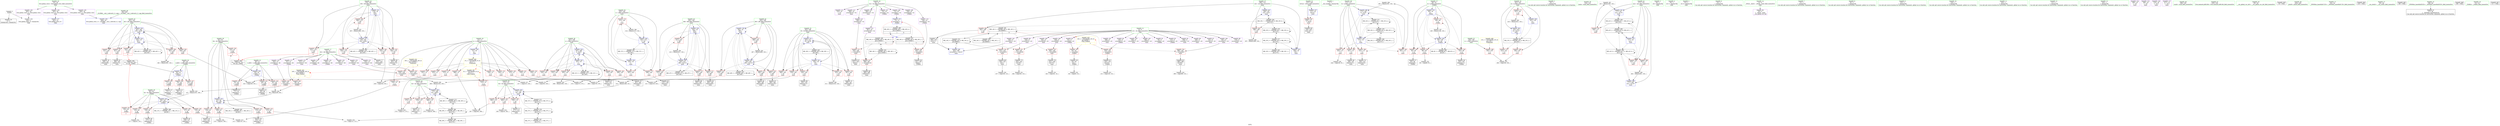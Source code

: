 digraph "SVFG" {
	label="SVFG";

	Node0x5650c2b8d590 [shape=record,color=grey,label="{NodeID: 0\nNullPtr}"];
	Node0x5650c2b8d590 -> Node0x5650c2bb9270[style=solid];
	Node0x5650c2b8d590 -> Node0x5650c2bbd5a0[style=solid];
	Node0x5650c2bbb930 [shape=record,color=red,label="{NodeID: 194\n269\<--175\n\<--dy\nmain\n}"];
	Node0x5650c2bbb930 -> Node0x5650c2bcb670[style=solid];
	Node0x5650c2bb8d60 [shape=record,color=purple,label="{NodeID: 111\n314\<--10\n\<--vis\nmain\n}"];
	Node0x5650c2ba3700 [shape=record,color=green,label="{NodeID: 28\n62\<--63\ndx\<--dx_field_insensitive\n_Z3dfsii\n}"];
	Node0x5650c2ba3700 -> Node0x5650c2bbf530[style=solid];
	Node0x5650c2ba3700 -> Node0x5650c2bbf600[style=solid];
	Node0x5650c2ba3700 -> Node0x5650c2bbf6d0[style=solid];
	Node0x5650c2ba3700 -> Node0x5650c2bbf7a0[style=solid];
	Node0x5650c2ba3700 -> Node0x5650c2bbf870[style=solid];
	Node0x5650c2ba3700 -> Node0x5650c2bc5800[style=solid];
	Node0x5650c2bc2dc0 [shape=record,color=black,label="{NodeID: 388\nMR_12V_2 = PHI(MR_12V_1, MR_12V_3, )\npts\{65 \}\n}"];
	Node0x5650c2bc9cf0 [shape=record,color=grey,label="{NodeID: 305\n306 = Binary(305, 150, )\n}"];
	Node0x5650c2bc9cf0 -> Node0x5650c2bc6500[style=solid];
	Node0x5650c2bbcff0 [shape=record,color=red,label="{NodeID: 222\n340\<--339\n\<--arrayidx69\nmain\n}"];
	Node0x5650c2bbcff0 -> Node0x5650c2bba9c0[style=solid];
	Node0x5650c2bbeaa0 [shape=record,color=red,label="{NodeID: 139\n331\<--15\n\<--n\nmain\n}"];
	Node0x5650c2bbeaa0 -> Node0x5650c2bcbf70[style=solid];
	Node0x5650c2bb9710 [shape=record,color=black,label="{NodeID: 56\n83\<--82\nconv\<--\n_Z3dfsii\n}"];
	Node0x5650c2bb9710 -> Node0x5650c2bcc6f0[style=solid];
	Node0x5650c2bcc6f0 [shape=record,color=grey,label="{NodeID: 333\n84 = cmp(83, 16, )\n}"];
	Node0x5650c2bc6500 [shape=record,color=blue,label="{NodeID: 250\n167\<--306\nj\<--inc53\nmain\n}"];
	Node0x5650c2bc6500 -> Node0x5650c2bc0bf0[style=dashed];
	Node0x5650c2bc6500 -> Node0x5650c2bc0cc0[style=dashed];
	Node0x5650c2bc6500 -> Node0x5650c2bc0d90[style=dashed];
	Node0x5650c2bc6500 -> Node0x5650c2bc0e60[style=dashed];
	Node0x5650c2bc6500 -> Node0x5650c2bc0f30[style=dashed];
	Node0x5650c2bc6500 -> Node0x5650c2bc5e80[style=dashed];
	Node0x5650c2bc6500 -> Node0x5650c2bc6500[style=dashed];
	Node0x5650c2bc6500 -> Node0x5650c2bdafb0[style=dashed];
	Node0x5650c2bc0160 [shape=record,color=red,label="{NodeID: 167\n426\<--157\n\<--retval\nmain\n}"];
	Node0x5650c2bc0160 -> Node0x5650c2bbb1e0[style=solid];
	Node0x5650c2bbadd0 [shape=record,color=black,label="{NodeID: 84\n386\<--385\nidxprom96\<--\nmain\n}"];
	Node0x5650c2ba0580 [shape=record,color=green,label="{NodeID: 1\n7\<--1\n__dso_handle\<--dummyObj\nGlob }"];
	Node0x5650c2bbba00 [shape=record,color=red,label="{NodeID: 195\n272\<--175\n\<--dy\nmain\n}"];
	Node0x5650c2bbba00 -> Node0x5650c2bcb370[style=solid];
	Node0x5650c2bb8e30 [shape=record,color=purple,label="{NodeID: 112\n346\<--10\narrayidx74\<--vis\nmain\n}"];
	Node0x5650c2ba1350 [shape=record,color=green,label="{NodeID: 29\n64\<--65\ndy\<--dy_field_insensitive\n_Z3dfsii\n}"];
	Node0x5650c2ba1350 -> Node0x5650c2bbf940[style=solid];
	Node0x5650c2ba1350 -> Node0x5650c2bbfa10[style=solid];
	Node0x5650c2ba1350 -> Node0x5650c2bbfae0[style=solid];
	Node0x5650c2ba1350 -> Node0x5650c2bbfbb0[style=solid];
	Node0x5650c2ba1350 -> Node0x5650c2bbfc80[style=solid];
	Node0x5650c2ba1350 -> Node0x5650c2bc58d0[style=solid];
	Node0x5650c2bc32c0 [shape=record,color=black,label="{NodeID: 389\nMR_16V_3 = PHI(MR_16V_2, MR_16V_4, )\npts\{120000 \}\n|{<s0>3|<s1>8}}"];
	Node0x5650c2bc32c0:s0 -> Node0x5650c2bd8cb0[style=dashed,color=blue];
	Node0x5650c2bc32c0:s1 -> Node0x5650c2bd9bb0[style=dashed,color=blue];
	Node0x5650c2bc9e70 [shape=record,color=grey,label="{NodeID: 306\n292 = Binary(291, 150, )\n}"];
	Node0x5650c2bc9e70 -> Node0x5650c2bc6360[style=solid];
	Node0x5650c2bbd0c0 [shape=record,color=red,label="{NodeID: 223\n350\<--349\n\<--arrayidx76\nmain\n}"];
	Node0x5650c2bbd0c0 -> Node0x5650c2bbac30[style=solid];
	Node0x5650c2bbeb70 [shape=record,color=red,label="{NodeID: 140\n373\<--15\n\<--n\nmain\n}"];
	Node0x5650c2bbeb70 -> Node0x5650c2bcb4f0[style=solid];
	Node0x5650c2bb97e0 [shape=record,color=black,label="{NodeID: 57\n95\<--94\nidxprom8\<--\n_Z3dfsii\n}"];
	Node0x5650c2bc65d0 [shape=record,color=blue,label="{NodeID: 251\n165\<--311\ni6\<--inc56\nmain\n}"];
	Node0x5650c2bc65d0 -> Node0x5650c2bc07e0[style=dashed];
	Node0x5650c2bc65d0 -> Node0x5650c2bc08b0[style=dashed];
	Node0x5650c2bc65d0 -> Node0x5650c2bc0980[style=dashed];
	Node0x5650c2bc65d0 -> Node0x5650c2bc0a50[style=dashed];
	Node0x5650c2bc65d0 -> Node0x5650c2bc0b20[style=dashed];
	Node0x5650c2bc65d0 -> Node0x5650c2bc65d0[style=dashed];
	Node0x5650c2bc65d0 -> Node0x5650c2bdaab0[style=dashed];
	Node0x5650c2bc0230 [shape=record,color=red,label="{NodeID: 168\n195\<--159\n\<--z\nmain\n}"];
	Node0x5650c2bc0230 -> Node0x5650c2bca470[style=solid];
	Node0x5650c2bbaea0 [shape=record,color=black,label="{NodeID: 85\n389\<--388\nconv98\<--\nmain\n}"];
	Node0x5650c2bbaea0 -> Node0x5650c2bcad70[style=solid];
	Node0x5650c2b9ff30 [shape=record,color=green,label="{NodeID: 2\n16\<--1\n\<--dummyObj\nCan only get source location for instruction, argument, global var or function.}"];
	Node0x5650c2bbbad0 [shape=record,color=red,label="{NodeID: 196\n279\<--175\n\<--dy\nmain\n}"];
	Node0x5650c2bbbad0 -> Node0x5650c2bba410[style=solid];
	Node0x5650c2bb8f00 [shape=record,color=purple,label="{NodeID: 113\n349\<--10\narrayidx76\<--vis\nmain\n}"];
	Node0x5650c2bb8f00 -> Node0x5650c2bbd0c0[style=solid];
	Node0x5650c2ba1420 [shape=record,color=green,label="{NodeID: 30\n154\<--155\nmain\<--main_field_insensitive\n}"];
	Node0x5650c2bc9ff0 [shape=record,color=grey,label="{NodeID: 307\n357 = Binary(356, 150, )\n}"];
	Node0x5650c2bc9ff0 -> Node0x5650c2bc6910[style=solid];
	Node0x5650c2bbd190 [shape=record,color=red,label="{NodeID: 224\n388\<--387\n\<--arrayidx97\nmain\n}"];
	Node0x5650c2bbd190 -> Node0x5650c2bbaea0[style=solid];
	Node0x5650c2bbec40 [shape=record,color=red,label="{NodeID: 141\n379\<--15\n\<--n\nmain\n}"];
	Node0x5650c2bbec40 -> Node0x5650c2bcaef0[style=solid];
	Node0x5650c2bb98b0 [shape=record,color=black,label="{NodeID: 58\n103\<--102\nidxprom11\<--\n_Z3dfsii\n}"];
	Node0x5650c2bc66a0 [shape=record,color=blue,label="{NodeID: 252\n177\<--16\nans\<--\nmain\n}"];
	Node0x5650c2bc66a0 -> Node0x5650c2bbbd40[style=dashed];
	Node0x5650c2bc66a0 -> Node0x5650c2bd91b0[style=dashed];
	Node0x5650c2bc66a0 -> Node0x5650c2bdccb0[style=dashed];
	Node0x5650c2bc66a0 -> Node0x5650c2becdb0[style=dashed];
	Node0x5650c2bc0300 [shape=record,color=red,label="{NodeID: 169\n194\<--161\n\<--zi\nmain\n}"];
	Node0x5650c2bc0300 -> Node0x5650c2bca470[style=solid];
	Node0x5650c2bbaf70 [shape=record,color=black,label="{NodeID: 86\n393\<--392\nidxprom101\<--\nmain\n}"];
	Node0x5650c2b9ffc0 [shape=record,color=green,label="{NodeID: 3\n18\<--1\n.str\<--dummyObj\nGlob }"];
	Node0x5650c2bbbba0 [shape=record,color=red,label="{NodeID: 197\n356\<--177\n\<--ans\nmain\n}"];
	Node0x5650c2bbbba0 -> Node0x5650c2bc9ff0[style=solid];
	Node0x5650c2bb8fd0 [shape=record,color=purple,label="{NodeID: 114\n394\<--10\narrayidx102\<--vis\nmain\n}"];
	Node0x5650c2ba14f0 [shape=record,color=green,label="{NodeID: 31\n157\<--158\nretval\<--retval_field_insensitive\nmain\n}"];
	Node0x5650c2ba14f0 -> Node0x5650c2bc0160[style=solid];
	Node0x5650c2ba14f0 -> Node0x5650c2bc5a70[style=solid];
	Node0x5650c2bca170 [shape=record,color=grey,label="{NodeID: 308\n287 = Binary(286, 150, )\n}"];
	Node0x5650c2bca170 -> Node0x5650c2bc6290[style=solid];
	Node0x5650c2bbd260 [shape=record,color=red,label="{NodeID: 225\n398\<--397\n\<--arrayidx104\nmain\n}"];
	Node0x5650c2bbd260 -> Node0x5650c2bbb110[style=solid];
	Node0x5650c2bbed10 [shape=record,color=red,label="{NodeID: 142\n68\<--56\n\<--x.addr\n_Z3dfsii\n}"];
	Node0x5650c2bbed10 -> Node0x5650c2bb93d0[style=solid];
	Node0x5650c2bb9980 [shape=record,color=black,label="{NodeID: 59\n124\<--123\nidxprom22\<--\n_Z3dfsii\n}"];
	Node0x5650c2bc6770 [shape=record,color=blue,label="{NodeID: 253\n179\<--16\ni58\<--\nmain\n}"];
	Node0x5650c2bc6770 -> Node0x5650c2bbbe10[style=dashed];
	Node0x5650c2bc6770 -> Node0x5650c2bbbee0[style=dashed];
	Node0x5650c2bc6770 -> Node0x5650c2bbbfb0[style=dashed];
	Node0x5650c2bc6770 -> Node0x5650c2bbc080[style=dashed];
	Node0x5650c2bc6770 -> Node0x5650c2bbc150[style=dashed];
	Node0x5650c2bc6770 -> Node0x5650c2bc6ab0[style=dashed];
	Node0x5650c2bc6770 -> Node0x5650c2bdd1b0[style=dashed];
	Node0x5650c2bc03d0 [shape=record,color=red,label="{NodeID: 170\n415\<--161\n\<--zi\nmain\n}"];
	Node0x5650c2bbb040 [shape=record,color=black,label="{NodeID: 87\n396\<--395\nidxprom103\<--\nmain\n}"];
	Node0x5650c2b8c970 [shape=record,color=green,label="{NodeID: 4\n20\<--1\n.str.1\<--dummyObj\nGlob }"];
	Node0x5650c2bbbc70 [shape=record,color=red,label="{NodeID: 198\n401\<--177\n\<--ans\nmain\n}"];
	Node0x5650c2bbbc70 -> Node0x5650c2bc9570[style=solid];
	Node0x5650c2bb90a0 [shape=record,color=purple,label="{NodeID: 115\n397\<--10\narrayidx104\<--vis\nmain\n}"];
	Node0x5650c2bb90a0 -> Node0x5650c2bbd260[style=solid];
	Node0x5650c2ba15c0 [shape=record,color=green,label="{NodeID: 32\n159\<--160\nz\<--z_field_insensitive\nmain\n}"];
	Node0x5650c2ba15c0 -> Node0x5650c2bc0230[style=solid];
	Node0x5650c2bca2f0 [shape=record,color=grey,label="{NodeID: 309\n362 = Binary(361, 150, )\n}"];
	Node0x5650c2bca2f0 -> Node0x5650c2bc69e0[style=solid];
	Node0x5650c2bbd330 [shape=record,color=blue,label="{NodeID: 226\n15\<--16\nn\<--\nGlob }"];
	Node0x5650c2bbd330 -> Node0x5650c2bef6e0[style=dashed];
	Node0x5650c2bbede0 [shape=record,color=red,label="{NodeID: 143\n76\<--56\n\<--x.addr\n_Z3dfsii\n}"];
	Node0x5650c2bbede0 -> Node0x5650c2bb9570[style=solid];
	Node0x5650c2bb9a50 [shape=record,color=black,label="{NodeID: 60\n127\<--126\nidxprom24\<--\n_Z3dfsii\n}"];
	Node0x5650c2bd8cb0 [shape=record,color=black,label="{NodeID: 337\nMR_16V_4 = PHI(MR_16V_6, MR_16V_2, )\npts\{120000 \}\n|{|<s3>3}}"];
	Node0x5650c2bd8cb0 -> Node0x5650c2bc0090[style=dashed];
	Node0x5650c2bd8cb0 -> Node0x5650c2bd8cb0[style=dashed];
	Node0x5650c2bd8cb0 -> Node0x5650c2bc32c0[style=dashed];
	Node0x5650c2bd8cb0:s3 -> Node0x5650c2bc5660[style=dashed,color=red];
	Node0x5650c2bc6840 [shape=record,color=blue,label="{NodeID: 254\n181\<--16\nj62\<--\nmain\n}"];
	Node0x5650c2bc6840 -> Node0x5650c2bbc220[style=dashed];
	Node0x5650c2bc6840 -> Node0x5650c2bbc2f0[style=dashed];
	Node0x5650c2bc6840 -> Node0x5650c2bbc3c0[style=dashed];
	Node0x5650c2bc6840 -> Node0x5650c2bbc490[style=dashed];
	Node0x5650c2bc6840 -> Node0x5650c2bbc560[style=dashed];
	Node0x5650c2bc6840 -> Node0x5650c2bc6840[style=dashed];
	Node0x5650c2bc6840 -> Node0x5650c2bc69e0[style=dashed];
	Node0x5650c2bc6840 -> Node0x5650c2bdd6b0[style=dashed];
	Node0x5650c2bc04a0 [shape=record,color=red,label="{NodeID: 171\n422\<--161\n\<--zi\nmain\n}"];
	Node0x5650c2bc04a0 -> Node0x5650c2bc8df0[style=solid];
	Node0x5650c2bbb110 [shape=record,color=black,label="{NodeID: 88\n399\<--398\ntobool105\<--\nmain\n}"];
	Node0x5650c2b8ca00 [shape=record,color=green,label="{NodeID: 5\n22\<--1\n.str.2\<--dummyObj\nGlob }"];
	Node0x5650c2bbbd40 [shape=record,color=red,label="{NodeID: 199\n416\<--177\n\<--ans\nmain\n}"];
	Node0x5650c2bbd7f0 [shape=record,color=purple,label="{NodeID: 116\n96\<--13\narrayidx9\<--dir\n_Z3dfsii\n}"];
	Node0x5650c2ba1690 [shape=record,color=green,label="{NodeID: 33\n161\<--162\nzi\<--zi_field_insensitive\nmain\n}"];
	Node0x5650c2ba1690 -> Node0x5650c2bc0300[style=solid];
	Node0x5650c2ba1690 -> Node0x5650c2bc03d0[style=solid];
	Node0x5650c2ba1690 -> Node0x5650c2bc04a0[style=solid];
	Node0x5650c2ba1690 -> Node0x5650c2bc5b40[style=solid];
	Node0x5650c2ba1690 -> Node0x5650c2bc6f90[style=solid];
	Node0x5650c2bca470 [shape=record,color=grey,label="{NodeID: 310\n196 = cmp(194, 195, )\n}"];
	Node0x5650c2bbd400 [shape=record,color=blue,label="{NodeID: 227\n443\<--25\nllvm.global_ctors_0\<--\nGlob }"];
	Node0x5650c2bbeeb0 [shape=record,color=red,label="{NodeID: 144\n93\<--56\n\<--x.addr\n_Z3dfsii\n}"];
	Node0x5650c2bbeeb0 -> Node0x5650c2bc9b70[style=solid];
	Node0x5650c2bb9b20 [shape=record,color=black,label="{NodeID: 61\n130\<--129\nconv26\<--\n_Z3dfsii\n}"];
	Node0x5650c2bb9b20 -> Node0x5650c2bcb7f0[style=solid];
	Node0x5650c2bd91b0 [shape=record,color=black,label="{NodeID: 338\nMR_41V_5 = PHI(MR_41V_7, MR_41V_4, )\npts\{178 \}\n}"];
	Node0x5650c2bd91b0 -> Node0x5650c2bbbba0[style=dashed];
	Node0x5650c2bd91b0 -> Node0x5650c2bbbd40[style=dashed];
	Node0x5650c2bd91b0 -> Node0x5650c2bc6910[style=dashed];
	Node0x5650c2bd91b0 -> Node0x5650c2bd91b0[style=dashed];
	Node0x5650c2bd91b0 -> Node0x5650c2bdccb0[style=dashed];
	Node0x5650c2bd91b0 -> Node0x5650c2becdb0[style=dashed];
	Node0x5650c2bc6910 [shape=record,color=blue,label="{NodeID: 255\n177\<--357\nans\<--inc78\nmain\n}"];
	Node0x5650c2bc6910 -> Node0x5650c2bd91b0[style=dashed];
	Node0x5650c2bc0570 [shape=record,color=red,label="{NodeID: 172\n202\<--163\n\<--i\nmain\n}"];
	Node0x5650c2bc0570 -> Node0x5650c2bca5f0[style=solid];
	Node0x5650c2bbb1e0 [shape=record,color=black,label="{NodeID: 89\n156\<--426\nmain_ret\<--\nmain\n}"];
	Node0x5650c2b9fd10 [shape=record,color=green,label="{NodeID: 6\n25\<--1\n\<--dummyObj\nCan only get source location for instruction, argument, global var or function.}"];
	Node0x5650c2bbbe10 [shape=record,color=red,label="{NodeID: 200\n324\<--179\n\<--i58\nmain\n}"];
	Node0x5650c2bbbe10 -> Node0x5650c2bca770[style=solid];
	Node0x5650c2bbd8c0 [shape=record,color=purple,label="{NodeID: 117\n97\<--13\narrayidx10\<--dir\n_Z3dfsii\n}"];
	Node0x5650c2bbd8c0 -> Node0x5650c2bbfe20[style=solid];
	Node0x5650c2ba1760 [shape=record,color=green,label="{NodeID: 34\n163\<--164\ni\<--i_field_insensitive\nmain\n}"];
	Node0x5650c2ba1760 -> Node0x5650c2bc0570[style=solid];
	Node0x5650c2ba1760 -> Node0x5650c2bc0640[style=solid];
	Node0x5650c2ba1760 -> Node0x5650c2bc0710[style=solid];
	Node0x5650c2ba1760 -> Node0x5650c2bc5c10[style=solid];
	Node0x5650c2ba1760 -> Node0x5650c2bc5ce0[style=solid];
	Node0x5650c2becdb0 [shape=record,color=black,label="{NodeID: 394\nMR_41V_9 = PHI(MR_41V_11, MR_41V_8, )\npts\{178 \}\n}"];
	Node0x5650c2becdb0 -> Node0x5650c2bbbc70[style=dashed];
	Node0x5650c2becdb0 -> Node0x5650c2bbbd40[style=dashed];
	Node0x5650c2becdb0 -> Node0x5650c2bc6d20[style=dashed];
	Node0x5650c2becdb0 -> Node0x5650c2bdccb0[style=dashed];
	Node0x5650c2becdb0 -> Node0x5650c2becdb0[style=dashed];
	Node0x5650c2bca5f0 [shape=record,color=grey,label="{NodeID: 311\n204 = cmp(202, 203, )\n}"];
	Node0x5650c2bbd4d0 [shape=record,color=blue,label="{NodeID: 228\n444\<--26\nllvm.global_ctors_1\<--_GLOBAL__sub_I_cebrusfs_0_1.cpp\nGlob }"];
	Node0x5650c2bbef80 [shape=record,color=red,label="{NodeID: 145\n71\<--58\n\<--y.addr\n_Z3dfsii\n}"];
	Node0x5650c2bbef80 -> Node0x5650c2bb94a0[style=solid];
	Node0x5650c2bb9bf0 [shape=record,color=black,label="{NodeID: 62\n135\<--134\nidxprom29\<--\n_Z3dfsii\n}"];
	Node0x5650c2bc69e0 [shape=record,color=blue,label="{NodeID: 256\n181\<--362\nj62\<--inc81\nmain\n}"];
	Node0x5650c2bc69e0 -> Node0x5650c2bbc220[style=dashed];
	Node0x5650c2bc69e0 -> Node0x5650c2bbc2f0[style=dashed];
	Node0x5650c2bc69e0 -> Node0x5650c2bbc3c0[style=dashed];
	Node0x5650c2bc69e0 -> Node0x5650c2bbc490[style=dashed];
	Node0x5650c2bc69e0 -> Node0x5650c2bbc560[style=dashed];
	Node0x5650c2bc69e0 -> Node0x5650c2bc6840[style=dashed];
	Node0x5650c2bc69e0 -> Node0x5650c2bc69e0[style=dashed];
	Node0x5650c2bc69e0 -> Node0x5650c2bdd6b0[style=dashed];
	Node0x5650c2bc0640 [shape=record,color=red,label="{NodeID: 173\n206\<--163\n\<--i\nmain\n}"];
	Node0x5650c2bc0640 -> Node0x5650c2bb9e60[style=solid];
	Node0x5650c2bbb2b0 [shape=record,color=purple,label="{NodeID: 90\n35\<--4\n\<--_ZStL8__ioinit\n__cxx_global_var_init\n}"];
	Node0x5650c2b9fda0 [shape=record,color=green,label="{NodeID: 7\n75\<--1\n\<--dummyObj\nCan only get source location for instruction, argument, global var or function.}"];
	Node0x5650c2bbbee0 [shape=record,color=red,label="{NodeID: 201\n334\<--179\n\<--i58\nmain\n}"];
	Node0x5650c2bbbee0 -> Node0x5650c2bba820[style=solid];
	Node0x5650c2bbd990 [shape=record,color=purple,label="{NodeID: 118\n104\<--13\narrayidx12\<--dir\n_Z3dfsii\n}"];
	Node0x5650c2ba1830 [shape=record,color=green,label="{NodeID: 35\n165\<--166\ni6\<--i6_field_insensitive\nmain\n}"];
	Node0x5650c2ba1830 -> Node0x5650c2bc07e0[style=solid];
	Node0x5650c2ba1830 -> Node0x5650c2bc08b0[style=solid];
	Node0x5650c2ba1830 -> Node0x5650c2bc0980[style=solid];
	Node0x5650c2ba1830 -> Node0x5650c2bc0a50[style=solid];
	Node0x5650c2ba1830 -> Node0x5650c2bc0b20[style=solid];
	Node0x5650c2ba1830 -> Node0x5650c2bc5db0[style=solid];
	Node0x5650c2ba1830 -> Node0x5650c2bc65d0[style=solid];
	Node0x5650c2bca770 [shape=record,color=grey,label="{NodeID: 312\n326 = cmp(324, 325, )\n}"];
	Node0x5650c2bbd5a0 [shape=record,color=blue, style = dotted,label="{NodeID: 229\n445\<--3\nllvm.global_ctors_2\<--dummyVal\nGlob }"];
	Node0x5650c2bbf050 [shape=record,color=red,label="{NodeID: 146\n79\<--58\n\<--y.addr\n_Z3dfsii\n}"];
	Node0x5650c2bbf050 -> Node0x5650c2bb9640[style=solid];
	Node0x5650c2bb9cc0 [shape=record,color=black,label="{NodeID: 63\n138\<--137\nidxprom31\<--\n_Z3dfsii\n}"];
	Node0x5650c2bd9bb0 [shape=record,color=black,label="{NodeID: 340\nMR_16V_4 = PHI(MR_16V_6, MR_16V_3, )\npts\{120000 \}\n|{|<s4>8}}"];
	Node0x5650c2bd9bb0 -> Node0x5650c2bbd0c0[style=dashed];
	Node0x5650c2bd9bb0 -> Node0x5650c2bbd260[style=dashed];
	Node0x5650c2bd9bb0 -> Node0x5650c2bd9bb0[style=dashed];
	Node0x5650c2bd9bb0 -> Node0x5650c2bdeab0[style=dashed];
	Node0x5650c2bd9bb0:s4 -> Node0x5650c2bc5660[style=dashed,color=red];
	Node0x5650c2bc6ab0 [shape=record,color=blue,label="{NodeID: 257\n179\<--367\ni58\<--inc84\nmain\n}"];
	Node0x5650c2bc6ab0 -> Node0x5650c2bbbe10[style=dashed];
	Node0x5650c2bc6ab0 -> Node0x5650c2bbbee0[style=dashed];
	Node0x5650c2bc6ab0 -> Node0x5650c2bbbfb0[style=dashed];
	Node0x5650c2bc6ab0 -> Node0x5650c2bbc080[style=dashed];
	Node0x5650c2bc6ab0 -> Node0x5650c2bbc150[style=dashed];
	Node0x5650c2bc6ab0 -> Node0x5650c2bc6ab0[style=dashed];
	Node0x5650c2bc6ab0 -> Node0x5650c2bdd1b0[style=dashed];
	Node0x5650c2bc0710 [shape=record,color=red,label="{NodeID: 174\n213\<--163\n\<--i\nmain\n}"];
	Node0x5650c2bc0710 -> Node0x5650c2bc8f70[style=solid];
	Node0x5650c2bbb380 [shape=record,color=purple,label="{NodeID: 91\n78\<--8\narrayidx4\<--str\n_Z3dfsii\n}"];
	Node0x5650c2b9fe30 [shape=record,color=green,label="{NodeID: 8\n91\<--1\n\<--dummyObj\nCan only get source location for instruction, argument, global var or function.}"];
	Node0x5650c2bbbfb0 [shape=record,color=red,label="{NodeID: 202\n344\<--179\n\<--i58\nmain\n}"];
	Node0x5650c2bbbfb0 -> Node0x5650c2bbaa90[style=solid];
	Node0x5650c2bbda60 [shape=record,color=purple,label="{NodeID: 119\n105\<--13\narrayidx13\<--dir\n_Z3dfsii\n}"];
	Node0x5650c2bbda60 -> Node0x5650c2bbfef0[style=solid];
	Node0x5650c2ba1900 [shape=record,color=green,label="{NodeID: 36\n167\<--168\nj\<--j_field_insensitive\nmain\n}"];
	Node0x5650c2ba1900 -> Node0x5650c2bc0bf0[style=solid];
	Node0x5650c2ba1900 -> Node0x5650c2bc0cc0[style=solid];
	Node0x5650c2ba1900 -> Node0x5650c2bc0d90[style=solid];
	Node0x5650c2ba1900 -> Node0x5650c2bc0e60[style=solid];
	Node0x5650c2ba1900 -> Node0x5650c2bc0f30[style=solid];
	Node0x5650c2ba1900 -> Node0x5650c2bc5e80[style=solid];
	Node0x5650c2ba1900 -> Node0x5650c2bc6500[style=solid];
	Node0x5650c2bca8f0 [shape=record,color=grey,label="{NodeID: 313\n221 = cmp(219, 220, )\n}"];
	Node0x5650c2bbd670 [shape=record,color=blue,label="{NodeID: 230\n56\<--54\nx.addr\<--x\n_Z3dfsii\n}"];
	Node0x5650c2bbd670 -> Node0x5650c2bbed10[style=dashed];
	Node0x5650c2bbd670 -> Node0x5650c2bbede0[style=dashed];
	Node0x5650c2bbd670 -> Node0x5650c2bbeeb0[style=dashed];
	Node0x5650c2bbf120 [shape=record,color=red,label="{NodeID: 147\n101\<--58\n\<--y.addr\n_Z3dfsii\n}"];
	Node0x5650c2bbf120 -> Node0x5650c2bc99f0[style=solid];
	Node0x5650c2bb9d90 [shape=record,color=black,label="{NodeID: 64\n141\<--140\ntobool\<--\n_Z3dfsii\n}"];
	Node0x5650c2bf06d0 [shape=record,color=yellow,style=double,label="{NodeID: 424\n18V_1 = ENCHI(MR_18V_0)\npts\{140000 \}\nFun[main]|{|<s2>8}}"];
	Node0x5650c2bf06d0 -> Node0x5650c2bbcd80[style=dashed];
	Node0x5650c2bf06d0 -> Node0x5650c2bbce50[style=dashed];
	Node0x5650c2bf06d0:s2 -> Node0x5650c2bef600[style=dashed,color=red];
	Node0x5650c2bda0b0 [shape=record,color=black,label="{NodeID: 341\nMR_25V_3 = PHI(MR_25V_4, MR_25V_2, )\npts\{162 \}\n}"];
	Node0x5650c2bda0b0 -> Node0x5650c2bc0300[style=dashed];
	Node0x5650c2bda0b0 -> Node0x5650c2bc03d0[style=dashed];
	Node0x5650c2bda0b0 -> Node0x5650c2bc04a0[style=dashed];
	Node0x5650c2bda0b0 -> Node0x5650c2bc6f90[style=dashed];
	Node0x5650c2bc6b80 [shape=record,color=blue,label="{NodeID: 258\n183\<--16\ni86\<--\nmain\n}"];
	Node0x5650c2bc6b80 -> Node0x5650c2bbc630[style=dashed];
	Node0x5650c2bc6b80 -> Node0x5650c2bbc700[style=dashed];
	Node0x5650c2bc6b80 -> Node0x5650c2bbc7d0[style=dashed];
	Node0x5650c2bc6b80 -> Node0x5650c2bbc8a0[style=dashed];
	Node0x5650c2bc6b80 -> Node0x5650c2bc6ec0[style=dashed];
	Node0x5650c2bc6b80 -> Node0x5650c2bddbb0[style=dashed];
	Node0x5650c2bc07e0 [shape=record,color=red,label="{NodeID: 175\n219\<--165\n\<--i6\nmain\n}"];
	Node0x5650c2bc07e0 -> Node0x5650c2bca8f0[style=solid];
	Node0x5650c2bbb450 [shape=record,color=purple,label="{NodeID: 92\n81\<--8\narrayidx6\<--str\n_Z3dfsii\n}"];
	Node0x5650c2bbb450 -> Node0x5650c2bbfd50[style=solid];
	Node0x5650c2b8d660 [shape=record,color=green,label="{NodeID: 9\n132\<--1\n\<--dummyObj\nCan only get source location for instruction, argument, global var or function.}"];
	Node0x5650c2bbc080 [shape=record,color=red,label="{NodeID: 203\n353\<--179\n\<--i58\nmain\n|{<s0>8}}"];
	Node0x5650c2bbc080:s0 -> Node0x5650c2c09710[style=solid,color=red];
	Node0x5650c2bbdb30 [shape=record,color=purple,label="{NodeID: 120\n249\<--13\narrayidx22\<--dir\nmain\n}"];
	Node0x5650c2ba19d0 [shape=record,color=green,label="{NodeID: 37\n169\<--170\ncnt\<--cnt_field_insensitive\nmain\n}"];
	Node0x5650c2ba19d0 -> Node0x5650c2bc1000[style=solid];
	Node0x5650c2ba19d0 -> Node0x5650c2bc10d0[style=solid];
	Node0x5650c2ba19d0 -> Node0x5650c2bc5f50[style=solid];
	Node0x5650c2ba19d0 -> Node0x5650c2bc6290[style=solid];
	Node0x5650c2bdc8b0 [shape=record,color=yellow,style=double,label="{NodeID: 397\n2V_1 = ENCHI(MR_2V_0)\npts\{17 \}\nFun[_Z3dfsii]|{|<s2>3}}"];
	Node0x5650c2bdc8b0 -> Node0x5650c2bbe420[style=dashed];
	Node0x5650c2bdc8b0 -> Node0x5650c2bbe4f0[style=dashed];
	Node0x5650c2bdc8b0:s2 -> Node0x5650c2bdc8b0[style=dashed,color=red];
	Node0x5650c2bcaa70 [shape=record,color=grey,label="{NodeID: 314\n117 = cmp(16, 116, )\n}"];
	Node0x5650c2bc55d0 [shape=record,color=blue,label="{NodeID: 231\n58\<--55\ny.addr\<--y\n_Z3dfsii\n}"];
	Node0x5650c2bc55d0 -> Node0x5650c2bbef80[style=dashed];
	Node0x5650c2bc55d0 -> Node0x5650c2bbf050[style=dashed];
	Node0x5650c2bc55d0 -> Node0x5650c2bbf120[style=dashed];
	Node0x5650c2bbf1f0 [shape=record,color=red,label="{NodeID: 148\n89\<--60\n\<--k\n_Z3dfsii\n}"];
	Node0x5650c2bbf1f0 -> Node0x5650c2bcc570[style=solid];
	Node0x5650c2bb9e60 [shape=record,color=black,label="{NodeID: 65\n207\<--206\nidxprom\<--\nmain\n}"];
	Node0x5650c2bda5b0 [shape=record,color=black,label="{NodeID: 342\nMR_27V_2 = PHI(MR_27V_4, MR_27V_1, )\npts\{164 \}\n}"];
	Node0x5650c2bda5b0 -> Node0x5650c2bc5c10[style=dashed];
	Node0x5650c2bc6c50 [shape=record,color=blue,label="{NodeID: 259\n185\<--16\nj90\<--\nmain\n}"];
	Node0x5650c2bc6c50 -> Node0x5650c2bbc970[style=dashed];
	Node0x5650c2bc6c50 -> Node0x5650c2bbca40[style=dashed];
	Node0x5650c2bc6c50 -> Node0x5650c2bbcb10[style=dashed];
	Node0x5650c2bc6c50 -> Node0x5650c2bbcbe0[style=dashed];
	Node0x5650c2bc6c50 -> Node0x5650c2bc6c50[style=dashed];
	Node0x5650c2bc6c50 -> Node0x5650c2bc6df0[style=dashed];
	Node0x5650c2bc6c50 -> Node0x5650c2bde0b0[style=dashed];
	Node0x5650c2bc08b0 [shape=record,color=red,label="{NodeID: 176\n229\<--165\n\<--i6\nmain\n}"];
	Node0x5650c2bc08b0 -> Node0x5650c2bb9f30[style=solid];
	Node0x5650c2bbb520 [shape=record,color=purple,label="{NodeID: 93\n125\<--8\narrayidx23\<--str\n_Z3dfsii\n}"];
	Node0x5650c2b8d730 [shape=record,color=green,label="{NodeID: 10\n150\<--1\n\<--dummyObj\nCan only get source location for instruction, argument, global var or function.}"];
	Node0x5650c2be35b0 [shape=record,color=black,label="{NodeID: 370\nMR_33V_5 = PHI(MR_33V_7, MR_33V_4, )\npts\{170 \}\n}"];
	Node0x5650c2be35b0 -> Node0x5650c2bc5f50[style=dashed];
	Node0x5650c2be35b0 -> Node0x5650c2be35b0[style=dashed];
	Node0x5650c2be35b0 -> Node0x5650c2be58b0[style=dashed];
	Node0x5650c2bbc150 [shape=record,color=red,label="{NodeID: 204\n366\<--179\n\<--i58\nmain\n}"];
	Node0x5650c2bbc150 -> Node0x5650c2bc9870[style=solid];
	Node0x5650c2bbdc00 [shape=record,color=purple,label="{NodeID: 121\n250\<--13\narrayidx23\<--dir\nmain\n}"];
	Node0x5650c2bbdc00 -> Node0x5650c2bbcd80[style=solid];
	Node0x5650c2ba1aa0 [shape=record,color=green,label="{NodeID: 38\n171\<--172\nk\<--k_field_insensitive\nmain\n}"];
	Node0x5650c2ba1aa0 -> Node0x5650c2bc11a0[style=solid];
	Node0x5650c2ba1aa0 -> Node0x5650c2bc1270[style=solid];
	Node0x5650c2ba1aa0 -> Node0x5650c2bc1340[style=solid];
	Node0x5650c2ba1aa0 -> Node0x5650c2bc1410[style=solid];
	Node0x5650c2ba1aa0 -> Node0x5650c2bc6020[style=solid];
	Node0x5650c2ba1aa0 -> Node0x5650c2bc6360[style=solid];
	Node0x5650c2bcabf0 [shape=record,color=grey,label="{NodeID: 315\n121 = cmp(119, 120, )\n}"];
	Node0x5650c2bc5660 [shape=record,color=blue,label="{NodeID: 232\n73\<--75\narrayidx2\<--\n_Z3dfsii\n}"];
	Node0x5650c2bc5660 -> Node0x5650c2bd8cb0[style=dashed];
	Node0x5650c2bc5660 -> Node0x5650c2bc32c0[style=dashed];
	Node0x5650c2bbf2c0 [shape=record,color=red,label="{NodeID: 149\n94\<--60\n\<--k\n_Z3dfsii\n}"];
	Node0x5650c2bbf2c0 -> Node0x5650c2bb97e0[style=solid];
	Node0x5650c2bb9f30 [shape=record,color=black,label="{NodeID: 66\n230\<--229\nidxprom13\<--\nmain\n}"];
	Node0x5650c2bdaab0 [shape=record,color=black,label="{NodeID: 343\nMR_29V_2 = PHI(MR_29V_4, MR_29V_1, )\npts\{166 \}\n}"];
	Node0x5650c2bdaab0 -> Node0x5650c2bc5db0[style=dashed];
	Node0x5650c2bc6d20 [shape=record,color=blue,label="{NodeID: 260\n177\<--402\nans\<--inc107\nmain\n}"];
	Node0x5650c2bc6d20 -> Node0x5650c2becdb0[style=dashed];
	Node0x5650c2bc0980 [shape=record,color=red,label="{NodeID: 177\n246\<--165\n\<--i6\nmain\n}"];
	Node0x5650c2bc0980 -> Node0x5650c2bc96f0[style=solid];
	Node0x5650c2bbb5f0 [shape=record,color=purple,label="{NodeID: 94\n128\<--8\narrayidx25\<--str\n_Z3dfsii\n}"];
	Node0x5650c2bbb5f0 -> Node0x5650c2bbffc0[style=solid];
	Node0x5650c2ba0c60 [shape=record,color=green,label="{NodeID: 11\n316\<--1\n\<--dummyObj\nCan only get source location for instruction, argument, global var or function.}"];
	Node0x5650c2be3ab0 [shape=record,color=black,label="{NodeID: 371\nMR_35V_5 = PHI(MR_35V_7, MR_35V_4, )\npts\{172 \}\n}"];
	Node0x5650c2be3ab0 -> Node0x5650c2bc6020[style=dashed];
	Node0x5650c2be3ab0 -> Node0x5650c2be3ab0[style=dashed];
	Node0x5650c2be3ab0 -> Node0x5650c2be5db0[style=dashed];
	Node0x5650c2bbc220 [shape=record,color=red,label="{NodeID: 205\n330\<--181\n\<--j62\nmain\n}"];
	Node0x5650c2bbc220 -> Node0x5650c2bcbf70[style=solid];
	Node0x5650c2bbdcd0 [shape=record,color=purple,label="{NodeID: 122\n257\<--13\narrayidx25\<--dir\nmain\n}"];
	Node0x5650c2ba1b70 [shape=record,color=green,label="{NodeID: 39\n173\<--174\ndx\<--dx_field_insensitive\nmain\n}"];
	Node0x5650c2ba1b70 -> Node0x5650c2bc14e0[style=solid];
	Node0x5650c2ba1b70 -> Node0x5650c2bbb790[style=solid];
	Node0x5650c2ba1b70 -> Node0x5650c2bbb860[style=solid];
	Node0x5650c2ba1b70 -> Node0x5650c2bc60f0[style=solid];
	Node0x5650c2bcad70 [shape=record,color=grey,label="{NodeID: 316\n390 = cmp(389, 132, )\n}"];
	Node0x5650c2bc5730 [shape=record,color=blue,label="{NodeID: 233\n60\<--16\nk\<--\n_Z3dfsii\n}"];
	Node0x5650c2bc5730 -> Node0x5650c2bbf1f0[style=dashed];
	Node0x5650c2bc5730 -> Node0x5650c2bbf2c0[style=dashed];
	Node0x5650c2bc5730 -> Node0x5650c2bbf390[style=dashed];
	Node0x5650c2bc5730 -> Node0x5650c2bbf460[style=dashed];
	Node0x5650c2bc5730 -> Node0x5650c2bc59a0[style=dashed];
	Node0x5650c2bc5730 -> Node0x5650c2bc23c0[style=dashed];
	Node0x5650c2bbf390 [shape=record,color=red,label="{NodeID: 150\n102\<--60\n\<--k\n_Z3dfsii\n}"];
	Node0x5650c2bbf390 -> Node0x5650c2bb98b0[style=solid];
	Node0x5650c2bba000 [shape=record,color=black,label="{NodeID: 67\n233\<--232\nidxprom15\<--\nmain\n}"];
	Node0x5650c2bdafb0 [shape=record,color=black,label="{NodeID: 344\nMR_31V_2 = PHI(MR_31V_3, MR_31V_1, )\npts\{168 \}\n}"];
	Node0x5650c2bdafb0 -> Node0x5650c2bc5e80[style=dashed];
	Node0x5650c2bdafb0 -> Node0x5650c2bdafb0[style=dashed];
	Node0x5650c2bc6df0 [shape=record,color=blue,label="{NodeID: 261\n185\<--407\nj90\<--inc110\nmain\n}"];
	Node0x5650c2bc6df0 -> Node0x5650c2bbc970[style=dashed];
	Node0x5650c2bc6df0 -> Node0x5650c2bbca40[style=dashed];
	Node0x5650c2bc6df0 -> Node0x5650c2bbcb10[style=dashed];
	Node0x5650c2bc6df0 -> Node0x5650c2bbcbe0[style=dashed];
	Node0x5650c2bc6df0 -> Node0x5650c2bc6c50[style=dashed];
	Node0x5650c2bc6df0 -> Node0x5650c2bc6df0[style=dashed];
	Node0x5650c2bc6df0 -> Node0x5650c2bde0b0[style=dashed];
	Node0x5650c2bc0a50 [shape=record,color=red,label="{NodeID: 178\n297\<--165\n\<--i6\nmain\n}"];
	Node0x5650c2bc0a50 -> Node0x5650c2bba680[style=solid];
	Node0x5650c2bbb6c0 [shape=record,color=purple,label="{NodeID: 95\n208\<--8\narrayidx\<--str\nmain\n}"];
	Node0x5650c2ba0cf0 [shape=record,color=green,label="{NodeID: 12\n317\<--1\n\<--dummyObj\nCan only get source location for instruction, argument, global var or function.}"];
	Node0x5650c2be3fb0 [shape=record,color=black,label="{NodeID: 372\nMR_37V_5 = PHI(MR_37V_6, MR_37V_4, )\npts\{174 \}\n}"];
	Node0x5650c2be3fb0 -> Node0x5650c2bc60f0[style=dashed];
	Node0x5650c2be3fb0 -> Node0x5650c2be3fb0[style=dashed];
	Node0x5650c2be3fb0 -> Node0x5650c2be62b0[style=dashed];
	Node0x5650c2bbc2f0 [shape=record,color=red,label="{NodeID: 206\n337\<--181\n\<--j62\nmain\n}"];
	Node0x5650c2bbc2f0 -> Node0x5650c2bba8f0[style=solid];
	Node0x5650c2bbdda0 [shape=record,color=purple,label="{NodeID: 123\n258\<--13\narrayidx26\<--dir\nmain\n}"];
	Node0x5650c2bbdda0 -> Node0x5650c2bbce50[style=solid];
	Node0x5650c2ba1c40 [shape=record,color=green,label="{NodeID: 40\n175\<--176\ndy\<--dy_field_insensitive\nmain\n}"];
	Node0x5650c2ba1c40 -> Node0x5650c2bbb930[style=solid];
	Node0x5650c2ba1c40 -> Node0x5650c2bbba00[style=solid];
	Node0x5650c2ba1c40 -> Node0x5650c2bbbad0[style=solid];
	Node0x5650c2ba1c40 -> Node0x5650c2bc61c0[style=solid];
	Node0x5650c2bcaef0 [shape=record,color=grey,label="{NodeID: 317\n380 = cmp(378, 379, )\n}"];
	Node0x5650c2bc5800 [shape=record,color=blue,label="{NodeID: 234\n62\<--99\ndx\<--add\n_Z3dfsii\n}"];
	Node0x5650c2bc5800 -> Node0x5650c2bbf530[style=dashed];
	Node0x5650c2bc5800 -> Node0x5650c2bbf600[style=dashed];
	Node0x5650c2bc5800 -> Node0x5650c2bbf6d0[style=dashed];
	Node0x5650c2bc5800 -> Node0x5650c2bbf7a0[style=dashed];
	Node0x5650c2bc5800 -> Node0x5650c2bbf870[style=dashed];
	Node0x5650c2bc5800 -> Node0x5650c2bc5800[style=dashed];
	Node0x5650c2bc5800 -> Node0x5650c2bc28c0[style=dashed];
	Node0x5650c2bbf460 [shape=record,color=red,label="{NodeID: 151\n148\<--60\n\<--k\n_Z3dfsii\n}"];
	Node0x5650c2bbf460 -> Node0x5650c2bc90f0[style=solid];
	Node0x5650c2bba0d0 [shape=record,color=black,label="{NodeID: 68\n236\<--235\nconv\<--\nmain\n}"];
	Node0x5650c2bba0d0 -> Node0x5650c2bcc0f0[style=solid];
	Node0x5650c2bdb4b0 [shape=record,color=black,label="{NodeID: 345\nMR_33V_2 = PHI(MR_33V_3, MR_33V_1, )\npts\{170 \}\n}"];
	Node0x5650c2bdb4b0 -> Node0x5650c2be58b0[style=dashed];
	Node0x5650c2bc6ec0 [shape=record,color=blue,label="{NodeID: 262\n183\<--412\ni86\<--inc113\nmain\n}"];
	Node0x5650c2bc6ec0 -> Node0x5650c2bbc630[style=dashed];
	Node0x5650c2bc6ec0 -> Node0x5650c2bbc700[style=dashed];
	Node0x5650c2bc6ec0 -> Node0x5650c2bbc7d0[style=dashed];
	Node0x5650c2bc6ec0 -> Node0x5650c2bbc8a0[style=dashed];
	Node0x5650c2bc6ec0 -> Node0x5650c2bc6ec0[style=dashed];
	Node0x5650c2bc6ec0 -> Node0x5650c2bddbb0[style=dashed];
	Node0x5650c2bc0b20 [shape=record,color=red,label="{NodeID: 179\n310\<--165\n\<--i6\nmain\n}"];
	Node0x5650c2bc0b20 -> Node0x5650c2bc9270[style=solid];
	Node0x5650c2bb8130 [shape=record,color=purple,label="{NodeID: 96\n209\<--8\narraydecay\<--str\nmain\n}"];
	Node0x5650c2ba0dc0 [shape=record,color=green,label="{NodeID: 13\n318\<--1\n\<--dummyObj\nCan only get source location for instruction, argument, global var or function.}"];
	Node0x5650c2be44b0 [shape=record,color=black,label="{NodeID: 373\nMR_39V_5 = PHI(MR_39V_6, MR_39V_4, )\npts\{176 \}\n}"];
	Node0x5650c2be44b0 -> Node0x5650c2bc61c0[style=dashed];
	Node0x5650c2be44b0 -> Node0x5650c2be44b0[style=dashed];
	Node0x5650c2be44b0 -> Node0x5650c2be67b0[style=dashed];
	Node0x5650c2bbc3c0 [shape=record,color=red,label="{NodeID: 207\n347\<--181\n\<--j62\nmain\n}"];
	Node0x5650c2bbc3c0 -> Node0x5650c2bbab60[style=solid];
	Node0x5650c2bbde70 [shape=record,color=purple,label="{NodeID: 124\n188\<--18\n\<--.str\nmain\n}"];
	Node0x5650c2ba1d10 [shape=record,color=green,label="{NodeID: 41\n177\<--178\nans\<--ans_field_insensitive\nmain\n}"];
	Node0x5650c2ba1d10 -> Node0x5650c2bbbba0[style=solid];
	Node0x5650c2ba1d10 -> Node0x5650c2bbbc70[style=solid];
	Node0x5650c2ba1d10 -> Node0x5650c2bbbd40[style=solid];
	Node0x5650c2ba1d10 -> Node0x5650c2bc66a0[style=solid];
	Node0x5650c2ba1d10 -> Node0x5650c2bc6910[style=solid];
	Node0x5650c2ba1d10 -> Node0x5650c2bc6d20[style=solid];
	Node0x5650c2bcb070 [shape=record,color=grey,label="{NodeID: 318\n267 = cmp(265, 266, )\n}"];
	Node0x5650c2bc58d0 [shape=record,color=blue,label="{NodeID: 235\n64\<--107\ndy\<--add14\n_Z3dfsii\n}"];
	Node0x5650c2bc58d0 -> Node0x5650c2bbf940[style=dashed];
	Node0x5650c2bc58d0 -> Node0x5650c2bbfa10[style=dashed];
	Node0x5650c2bc58d0 -> Node0x5650c2bbfae0[style=dashed];
	Node0x5650c2bc58d0 -> Node0x5650c2bbfbb0[style=dashed];
	Node0x5650c2bc58d0 -> Node0x5650c2bbfc80[style=dashed];
	Node0x5650c2bc58d0 -> Node0x5650c2bc58d0[style=dashed];
	Node0x5650c2bc58d0 -> Node0x5650c2bc2dc0[style=dashed];
	Node0x5650c2bbf530 [shape=record,color=red,label="{NodeID: 152\n109\<--62\n\<--dx\n_Z3dfsii\n}"];
	Node0x5650c2bbf530 -> Node0x5650c2bcbc70[style=solid];
	Node0x5650c2bba1a0 [shape=record,color=black,label="{NodeID: 69\n248\<--247\nidxprom21\<--\nmain\n}"];
	Node0x5650c2bdb9b0 [shape=record,color=black,label="{NodeID: 346\nMR_35V_2 = PHI(MR_35V_3, MR_35V_1, )\npts\{172 \}\n}"];
	Node0x5650c2bdb9b0 -> Node0x5650c2be5db0[style=dashed];
	Node0x5650c2bc6f90 [shape=record,color=blue,label="{NodeID: 263\n161\<--423\nzi\<--inc117\nmain\n}"];
	Node0x5650c2bc6f90 -> Node0x5650c2bda0b0[style=dashed];
	Node0x5650c2bc0bf0 [shape=record,color=red,label="{NodeID: 180\n225\<--167\n\<--j\nmain\n}"];
	Node0x5650c2bc0bf0 -> Node0x5650c2bcbdf0[style=solid];
	Node0x5650c2bb8200 [shape=record,color=purple,label="{NodeID: 97\n231\<--8\narrayidx14\<--str\nmain\n}"];
	Node0x5650c2ba0e90 [shape=record,color=green,label="{NodeID: 14\n4\<--6\n_ZStL8__ioinit\<--_ZStL8__ioinit_field_insensitive\nGlob }"];
	Node0x5650c2ba0e90 -> Node0x5650c2bbb2b0[style=solid];
	Node0x5650c2be49b0 [shape=record,color=black,label="{NodeID: 374\nMR_14V_5 = PHI(MR_14V_6, MR_14V_4, )\npts\{90000 \}\n}"];
	Node0x5650c2be49b0 -> Node0x5650c2bbccb0[style=dashed];
	Node0x5650c2be49b0 -> Node0x5650c2bbcf20[style=dashed];
	Node0x5650c2be49b0 -> Node0x5650c2bc6430[style=dashed];
	Node0x5650c2be49b0 -> Node0x5650c2be49b0[style=dashed];
	Node0x5650c2be49b0 -> Node0x5650c2be6cb0[style=dashed];
	Node0x5650c2bbc490 [shape=record,color=red,label="{NodeID: 208\n354\<--181\n\<--j62\nmain\n|{<s0>8}}"];
	Node0x5650c2bbc490:s0 -> Node0x5650c2c09990[style=solid,color=red];
	Node0x5650c2bbdf40 [shape=record,color=purple,label="{NodeID: 125\n198\<--18\n\<--.str\nmain\n}"];
	Node0x5650c2ba1de0 [shape=record,color=green,label="{NodeID: 42\n179\<--180\ni58\<--i58_field_insensitive\nmain\n}"];
	Node0x5650c2ba1de0 -> Node0x5650c2bbbe10[style=solid];
	Node0x5650c2ba1de0 -> Node0x5650c2bbbee0[style=solid];
	Node0x5650c2ba1de0 -> Node0x5650c2bbbfb0[style=solid];
	Node0x5650c2ba1de0 -> Node0x5650c2bbc080[style=solid];
	Node0x5650c2ba1de0 -> Node0x5650c2bbc150[style=solid];
	Node0x5650c2ba1de0 -> Node0x5650c2bc6770[style=solid];
	Node0x5650c2ba1de0 -> Node0x5650c2bc6ab0[style=solid];
	Node0x5650c2bcb1f0 [shape=record,color=grey,label="{NodeID: 319\n263 = cmp(16, 262, )\n}"];
	Node0x5650c2bc59a0 [shape=record,color=blue,label="{NodeID: 236\n60\<--149\nk\<--inc\n_Z3dfsii\n}"];
	Node0x5650c2bc59a0 -> Node0x5650c2bbf1f0[style=dashed];
	Node0x5650c2bc59a0 -> Node0x5650c2bbf2c0[style=dashed];
	Node0x5650c2bc59a0 -> Node0x5650c2bbf390[style=dashed];
	Node0x5650c2bc59a0 -> Node0x5650c2bbf460[style=dashed];
	Node0x5650c2bc59a0 -> Node0x5650c2bc59a0[style=dashed];
	Node0x5650c2bc59a0 -> Node0x5650c2bc23c0[style=dashed];
	Node0x5650c2bbf600 [shape=record,color=red,label="{NodeID: 153\n112\<--62\n\<--dx\n_Z3dfsii\n}"];
	Node0x5650c2bbf600 -> Node0x5650c2bcb970[style=solid];
	Node0x5650c2bba270 [shape=record,color=black,label="{NodeID: 70\n256\<--255\nidxprom24\<--\nmain\n}"];
	Node0x5650c2bdbeb0 [shape=record,color=black,label="{NodeID: 347\nMR_37V_2 = PHI(MR_37V_3, MR_37V_1, )\npts\{174 \}\n}"];
	Node0x5650c2bdbeb0 -> Node0x5650c2be62b0[style=dashed];
	Node0x5650c2bc0cc0 [shape=record,color=red,label="{NodeID: 181\n232\<--167\n\<--j\nmain\n}"];
	Node0x5650c2bc0cc0 -> Node0x5650c2bba000[style=solid];
	Node0x5650c2bb82d0 [shape=record,color=purple,label="{NodeID: 98\n234\<--8\narrayidx16\<--str\nmain\n}"];
	Node0x5650c2bb82d0 -> Node0x5650c2bbccb0[style=solid];
	Node0x5650c2b8c550 [shape=record,color=green,label="{NodeID: 15\n8\<--9\nstr\<--str_field_insensitive\nGlob }"];
	Node0x5650c2b8c550 -> Node0x5650c2bbb380[style=solid];
	Node0x5650c2b8c550 -> Node0x5650c2bbb450[style=solid];
	Node0x5650c2b8c550 -> Node0x5650c2bbb520[style=solid];
	Node0x5650c2b8c550 -> Node0x5650c2bbb5f0[style=solid];
	Node0x5650c2b8c550 -> Node0x5650c2bbb6c0[style=solid];
	Node0x5650c2b8c550 -> Node0x5650c2bb8130[style=solid];
	Node0x5650c2b8c550 -> Node0x5650c2bb8200[style=solid];
	Node0x5650c2b8c550 -> Node0x5650c2bb82d0[style=solid];
	Node0x5650c2b8c550 -> Node0x5650c2bb83a0[style=solid];
	Node0x5650c2b8c550 -> Node0x5650c2bb8470[style=solid];
	Node0x5650c2b8c550 -> Node0x5650c2bb8540[style=solid];
	Node0x5650c2b8c550 -> Node0x5650c2bb8610[style=solid];
	Node0x5650c2b8c550 -> Node0x5650c2bb86e0[style=solid];
	Node0x5650c2b8c550 -> Node0x5650c2bb87b0[style=solid];
	Node0x5650c2b8c550 -> Node0x5650c2bb8880[style=solid];
	Node0x5650c2b8c550 -> Node0x5650c2bb8950[style=solid];
	Node0x5650c2bbc560 [shape=record,color=red,label="{NodeID: 209\n361\<--181\n\<--j62\nmain\n}"];
	Node0x5650c2bbc560 -> Node0x5650c2bca2f0[style=solid];
	Node0x5650c2bbe010 [shape=record,color=purple,label="{NodeID: 126\n210\<--20\n\<--.str.1\nmain\n}"];
	Node0x5650c2ba1eb0 [shape=record,color=green,label="{NodeID: 43\n181\<--182\nj62\<--j62_field_insensitive\nmain\n}"];
	Node0x5650c2ba1eb0 -> Node0x5650c2bbc220[style=solid];
	Node0x5650c2ba1eb0 -> Node0x5650c2bbc2f0[style=solid];
	Node0x5650c2ba1eb0 -> Node0x5650c2bbc3c0[style=solid];
	Node0x5650c2ba1eb0 -> Node0x5650c2bbc490[style=solid];
	Node0x5650c2ba1eb0 -> Node0x5650c2bbc560[style=solid];
	Node0x5650c2ba1eb0 -> Node0x5650c2bc6840[style=solid];
	Node0x5650c2ba1eb0 -> Node0x5650c2bc69e0[style=solid];
	Node0x5650c2bef440 [shape=record,color=yellow,style=double,label="{NodeID: 403\n14V_1 = ENCHI(MR_14V_0)\npts\{90000 \}\nFun[_Z3dfsii]|{|<s2>3}}"];
	Node0x5650c2bef440 -> Node0x5650c2bbfd50[style=dashed];
	Node0x5650c2bef440 -> Node0x5650c2bbffc0[style=dashed];
	Node0x5650c2bef440:s2 -> Node0x5650c2bef440[style=dashed,color=red];
	Node0x5650c2bcb370 [shape=record,color=grey,label="{NodeID: 320\n274 = cmp(272, 273, )\n}"];
	Node0x5650c2bc5a70 [shape=record,color=blue,label="{NodeID: 237\n157\<--16\nretval\<--\nmain\n}"];
	Node0x5650c2bc5a70 -> Node0x5650c2bc0160[style=dashed];
	Node0x5650c2bbf6d0 [shape=record,color=red,label="{NodeID: 154\n123\<--62\n\<--dx\n_Z3dfsii\n}"];
	Node0x5650c2bbf6d0 -> Node0x5650c2bb9980[style=solid];
	Node0x5650c2bba340 [shape=record,color=black,label="{NodeID: 71\n277\<--276\nidxprom35\<--\nmain\n}"];
	Node0x5650c2bdcbc0 [shape=record,color=black,label="{NodeID: 348\nMR_39V_2 = PHI(MR_39V_3, MR_39V_1, )\npts\{176 \}\n}"];
	Node0x5650c2bdcbc0 -> Node0x5650c2be67b0[style=dashed];
	Node0x5650c2bc0d90 [shape=record,color=red,label="{NodeID: 182\n254\<--167\n\<--j\nmain\n}"];
	Node0x5650c2bc0d90 -> Node0x5650c2bc93f0[style=solid];
	Node0x5650c2bb83a0 [shape=record,color=purple,label="{NodeID: 99\n278\<--8\narrayidx36\<--str\nmain\n}"];
	Node0x5650c2b8c620 [shape=record,color=green,label="{NodeID: 16\n10\<--12\nvis\<--vis_field_insensitive\nGlob }"];
	Node0x5650c2b8c620 -> Node0x5650c2bb8a20[style=solid];
	Node0x5650c2b8c620 -> Node0x5650c2bb8af0[style=solid];
	Node0x5650c2b8c620 -> Node0x5650c2bb8bc0[style=solid];
	Node0x5650c2b8c620 -> Node0x5650c2bb8c90[style=solid];
	Node0x5650c2b8c620 -> Node0x5650c2bb8d60[style=solid];
	Node0x5650c2b8c620 -> Node0x5650c2bb8e30[style=solid];
	Node0x5650c2b8c620 -> Node0x5650c2bb8f00[style=solid];
	Node0x5650c2b8c620 -> Node0x5650c2bb8fd0[style=solid];
	Node0x5650c2b8c620 -> Node0x5650c2bb90a0[style=solid];
	Node0x5650c2bc8af0 [shape=record,color=grey,label="{NodeID: 293\n407 = Binary(406, 150, )\n}"];
	Node0x5650c2bc8af0 -> Node0x5650c2bc6df0[style=solid];
	Node0x5650c2bbc630 [shape=record,color=red,label="{NodeID: 210\n372\<--183\n\<--i86\nmain\n}"];
	Node0x5650c2bbc630 -> Node0x5650c2bcb4f0[style=solid];
	Node0x5650c2bbe0e0 [shape=record,color=purple,label="{NodeID: 127\n417\<--22\n\<--.str.2\nmain\n}"];
	Node0x5650c2bb7ef0 [shape=record,color=green,label="{NodeID: 44\n183\<--184\ni86\<--i86_field_insensitive\nmain\n}"];
	Node0x5650c2bb7ef0 -> Node0x5650c2bbc630[style=solid];
	Node0x5650c2bb7ef0 -> Node0x5650c2bbc700[style=solid];
	Node0x5650c2bb7ef0 -> Node0x5650c2bbc7d0[style=solid];
	Node0x5650c2bb7ef0 -> Node0x5650c2bbc8a0[style=solid];
	Node0x5650c2bb7ef0 -> Node0x5650c2bc6b80[style=solid];
	Node0x5650c2bb7ef0 -> Node0x5650c2bc6ec0[style=solid];
	Node0x5650c2bcb4f0 [shape=record,color=grey,label="{NodeID: 321\n374 = cmp(372, 373, )\n}"];
	Node0x5650c2bc5b40 [shape=record,color=blue,label="{NodeID: 238\n161\<--150\nzi\<--\nmain\n}"];
	Node0x5650c2bc5b40 -> Node0x5650c2bda0b0[style=dashed];
	Node0x5650c2bbf7a0 [shape=record,color=red,label="{NodeID: 155\n134\<--62\n\<--dx\n_Z3dfsii\n}"];
	Node0x5650c2bbf7a0 -> Node0x5650c2bb9bf0[style=solid];
	Node0x5650c2bba410 [shape=record,color=black,label="{NodeID: 72\n280\<--279\nidxprom37\<--\nmain\n}"];
	Node0x5650c2bdccb0 [shape=record,color=black,label="{NodeID: 349\nMR_41V_2 = PHI(MR_41V_8, MR_41V_1, )\npts\{178 \}\n}"];
	Node0x5650c2bdccb0 -> Node0x5650c2bc66a0[style=dashed];
	Node0x5650c2bc0e60 [shape=record,color=red,label="{NodeID: 183\n300\<--167\n\<--j\nmain\n}"];
	Node0x5650c2bc0e60 -> Node0x5650c2bba750[style=solid];
	Node0x5650c2bb8470 [shape=record,color=purple,label="{NodeID: 100\n281\<--8\narrayidx38\<--str\nmain\n}"];
	Node0x5650c2bb8470 -> Node0x5650c2bbcf20[style=solid];
	Node0x5650c2b8c6f0 [shape=record,color=green,label="{NodeID: 17\n13\<--14\ndir\<--dir_field_insensitive\nGlob }"];
	Node0x5650c2b8c6f0 -> Node0x5650c2bbd7f0[style=solid];
	Node0x5650c2b8c6f0 -> Node0x5650c2bbd8c0[style=solid];
	Node0x5650c2b8c6f0 -> Node0x5650c2bbd990[style=solid];
	Node0x5650c2b8c6f0 -> Node0x5650c2bbda60[style=solid];
	Node0x5650c2b8c6f0 -> Node0x5650c2bbdb30[style=solid];
	Node0x5650c2b8c6f0 -> Node0x5650c2bbdc00[style=solid];
	Node0x5650c2b8c6f0 -> Node0x5650c2bbdcd0[style=solid];
	Node0x5650c2b8c6f0 -> Node0x5650c2bbdda0[style=solid];
	Node0x5650c2be58b0 [shape=record,color=black,label="{NodeID: 377\nMR_33V_3 = PHI(MR_33V_4, MR_33V_2, )\npts\{170 \}\n}"];
	Node0x5650c2be58b0 -> Node0x5650c2bc5f50[style=dashed];
	Node0x5650c2be58b0 -> Node0x5650c2bdb4b0[style=dashed];
	Node0x5650c2be58b0 -> Node0x5650c2be35b0[style=dashed];
	Node0x5650c2be58b0 -> Node0x5650c2be58b0[style=dashed];
	Node0x5650c2bc8c70 [shape=record,color=grey,label="{NodeID: 294\n412 = Binary(411, 150, )\n}"];
	Node0x5650c2bc8c70 -> Node0x5650c2bc6ec0[style=solid];
	Node0x5650c2bbc700 [shape=record,color=red,label="{NodeID: 211\n382\<--183\n\<--i86\nmain\n}"];
	Node0x5650c2bbc700 -> Node0x5650c2bbad00[style=solid];
	Node0x5650c2bbe1b0 [shape=record,color=purple,label="{NodeID: 128\n443\<--24\nllvm.global_ctors_0\<--llvm.global_ctors\nGlob }"];
	Node0x5650c2bbe1b0 -> Node0x5650c2bbd400[style=solid];
	Node0x5650c2bb7f80 [shape=record,color=green,label="{NodeID: 45\n185\<--186\nj90\<--j90_field_insensitive\nmain\n}"];
	Node0x5650c2bb7f80 -> Node0x5650c2bbc970[style=solid];
	Node0x5650c2bb7f80 -> Node0x5650c2bbca40[style=solid];
	Node0x5650c2bb7f80 -> Node0x5650c2bbcb10[style=solid];
	Node0x5650c2bb7f80 -> Node0x5650c2bbcbe0[style=solid];
	Node0x5650c2bb7f80 -> Node0x5650c2bc6c50[style=solid];
	Node0x5650c2bb7f80 -> Node0x5650c2bc6df0[style=solid];
	Node0x5650c2bef600 [shape=record,color=yellow,style=double,label="{NodeID: 405\n18V_1 = ENCHI(MR_18V_0)\npts\{140000 \}\nFun[_Z3dfsii]|{|<s2>3}}"];
	Node0x5650c2bef600 -> Node0x5650c2bbfe20[style=dashed];
	Node0x5650c2bef600 -> Node0x5650c2bbfef0[style=dashed];
	Node0x5650c2bef600:s2 -> Node0x5650c2bef600[style=dashed,color=red];
	Node0x5650c2bcb670 [shape=record,color=grey,label="{NodeID: 322\n270 = cmp(16, 269, )\n}"];
	Node0x5650c2bc5c10 [shape=record,color=blue,label="{NodeID: 239\n163\<--16\ni\<--\nmain\n}"];
	Node0x5650c2bc5c10 -> Node0x5650c2bc0570[style=dashed];
	Node0x5650c2bc5c10 -> Node0x5650c2bc0640[style=dashed];
	Node0x5650c2bc5c10 -> Node0x5650c2bc0710[style=dashed];
	Node0x5650c2bc5c10 -> Node0x5650c2bc5ce0[style=dashed];
	Node0x5650c2bc5c10 -> Node0x5650c2bda5b0[style=dashed];
	Node0x5650c2bbf870 [shape=record,color=red,label="{NodeID: 156\n143\<--62\n\<--dx\n_Z3dfsii\n|{<s0>3}}"];
	Node0x5650c2bbf870:s0 -> Node0x5650c2c09710[style=solid,color=red];
	Node0x5650c2bba4e0 [shape=record,color=black,label="{NodeID: 73\n283\<--282\nconv39\<--\nmain\n}"];
	Node0x5650c2bba4e0 -> Node0x5650c2bcc3f0[style=solid];
	Node0x5650c2bdd1b0 [shape=record,color=black,label="{NodeID: 350\nMR_43V_2 = PHI(MR_43V_4, MR_43V_1, )\npts\{180 \}\n}"];
	Node0x5650c2bdd1b0 -> Node0x5650c2bc6770[style=dashed];
	Node0x5650c2bc0f30 [shape=record,color=red,label="{NodeID: 184\n305\<--167\n\<--j\nmain\n}"];
	Node0x5650c2bc0f30 -> Node0x5650c2bc9cf0[style=solid];
	Node0x5650c2bb8540 [shape=record,color=purple,label="{NodeID: 101\n299\<--8\narrayidx49\<--str\nmain\n}"];
	Node0x5650c2b8c7c0 [shape=record,color=green,label="{NodeID: 18\n15\<--17\nn\<--n_field_insensitive\nGlob }"];
	Node0x5650c2b8c7c0 -> Node0x5650c2bbe420[style=solid];
	Node0x5650c2b8c7c0 -> Node0x5650c2bbe4f0[style=solid];
	Node0x5650c2b8c7c0 -> Node0x5650c2bbe5c0[style=solid];
	Node0x5650c2b8c7c0 -> Node0x5650c2bbe690[style=solid];
	Node0x5650c2b8c7c0 -> Node0x5650c2bbe760[style=solid];
	Node0x5650c2b8c7c0 -> Node0x5650c2bbe830[style=solid];
	Node0x5650c2b8c7c0 -> Node0x5650c2bbe900[style=solid];
	Node0x5650c2b8c7c0 -> Node0x5650c2bbe9d0[style=solid];
	Node0x5650c2b8c7c0 -> Node0x5650c2bbeaa0[style=solid];
	Node0x5650c2b8c7c0 -> Node0x5650c2bbeb70[style=solid];
	Node0x5650c2b8c7c0 -> Node0x5650c2bbec40[style=solid];
	Node0x5650c2b8c7c0 -> Node0x5650c2bbd330[style=solid];
	Node0x5650c2be5db0 [shape=record,color=black,label="{NodeID: 378\nMR_35V_3 = PHI(MR_35V_4, MR_35V_2, )\npts\{172 \}\n}"];
	Node0x5650c2be5db0 -> Node0x5650c2bc6020[style=dashed];
	Node0x5650c2be5db0 -> Node0x5650c2bdb9b0[style=dashed];
	Node0x5650c2be5db0 -> Node0x5650c2be3ab0[style=dashed];
	Node0x5650c2be5db0 -> Node0x5650c2be5db0[style=dashed];
	Node0x5650c2bc8df0 [shape=record,color=grey,label="{NodeID: 295\n423 = Binary(422, 150, )\n}"];
	Node0x5650c2bc8df0 -> Node0x5650c2bc6f90[style=solid];
	Node0x5650c2bbc7d0 [shape=record,color=red,label="{NodeID: 212\n392\<--183\n\<--i86\nmain\n}"];
	Node0x5650c2bbc7d0 -> Node0x5650c2bbaf70[style=solid];
	Node0x5650c2bbe280 [shape=record,color=purple,label="{NodeID: 129\n444\<--24\nllvm.global_ctors_1\<--llvm.global_ctors\nGlob }"];
	Node0x5650c2bbe280 -> Node0x5650c2bbd4d0[style=solid];
	Node0x5650c2bb8010 [shape=record,color=green,label="{NodeID: 46\n190\<--191\nscanf\<--scanf_field_insensitive\n}"];
	Node0x5650c2bef6e0 [shape=record,color=yellow,style=double,label="{NodeID: 406\n2V_1 = ENCHI(MR_2V_0)\npts\{17 \}\nFun[main]|{|<s9>8}}"];
	Node0x5650c2bef6e0 -> Node0x5650c2bbe5c0[style=dashed];
	Node0x5650c2bef6e0 -> Node0x5650c2bbe690[style=dashed];
	Node0x5650c2bef6e0 -> Node0x5650c2bbe760[style=dashed];
	Node0x5650c2bef6e0 -> Node0x5650c2bbe830[style=dashed];
	Node0x5650c2bef6e0 -> Node0x5650c2bbe900[style=dashed];
	Node0x5650c2bef6e0 -> Node0x5650c2bbe9d0[style=dashed];
	Node0x5650c2bef6e0 -> Node0x5650c2bbeaa0[style=dashed];
	Node0x5650c2bef6e0 -> Node0x5650c2bbeb70[style=dashed];
	Node0x5650c2bef6e0 -> Node0x5650c2bbec40[style=dashed];
	Node0x5650c2bef6e0:s9 -> Node0x5650c2bdc8b0[style=dashed,color=red];
	Node0x5650c2bcb7f0 [shape=record,color=grey,label="{NodeID: 323\n131 = cmp(130, 132, )\n}"];
	Node0x5650c2bc5ce0 [shape=record,color=blue,label="{NodeID: 240\n163\<--214\ni\<--inc\nmain\n}"];
	Node0x5650c2bc5ce0 -> Node0x5650c2bc0570[style=dashed];
	Node0x5650c2bc5ce0 -> Node0x5650c2bc0640[style=dashed];
	Node0x5650c2bc5ce0 -> Node0x5650c2bc0710[style=dashed];
	Node0x5650c2bc5ce0 -> Node0x5650c2bc5ce0[style=dashed];
	Node0x5650c2bc5ce0 -> Node0x5650c2bda5b0[style=dashed];
	Node0x5650c2bbf940 [shape=record,color=red,label="{NodeID: 157\n116\<--64\n\<--dy\n_Z3dfsii\n}"];
	Node0x5650c2bbf940 -> Node0x5650c2bcaa70[style=solid];
	Node0x5650c2bba5b0 [shape=record,color=black,label="{NodeID: 74\n296\<--295\nconv47\<--\nmain\n}"];
	Node0x5650c2bba5b0 -> Node0x5650c2bc6430[style=solid];
	Node0x5650c2bdd6b0 [shape=record,color=black,label="{NodeID: 351\nMR_45V_2 = PHI(MR_45V_3, MR_45V_1, )\npts\{182 \}\n}"];
	Node0x5650c2bdd6b0 -> Node0x5650c2bc6840[style=dashed];
	Node0x5650c2bdd6b0 -> Node0x5650c2bdd6b0[style=dashed];
	Node0x5650c2bc1000 [shape=record,color=red,label="{NodeID: 185\n286\<--169\n\<--cnt\nmain\n}"];
	Node0x5650c2bc1000 -> Node0x5650c2bca170[style=solid];
	Node0x5650c2bb8610 [shape=record,color=purple,label="{NodeID: 102\n302\<--8\narrayidx51\<--str\nmain\n}"];
	Node0x5650c2bb8610 -> Node0x5650c2bc6430[style=solid];
	Node0x5650c2ba2fb0 [shape=record,color=green,label="{NodeID: 19\n24\<--28\nllvm.global_ctors\<--llvm.global_ctors_field_insensitive\nGlob }"];
	Node0x5650c2ba2fb0 -> Node0x5650c2bbe1b0[style=solid];
	Node0x5650c2ba2fb0 -> Node0x5650c2bbe280[style=solid];
	Node0x5650c2ba2fb0 -> Node0x5650c2bbe350[style=solid];
	Node0x5650c2be62b0 [shape=record,color=black,label="{NodeID: 379\nMR_37V_3 = PHI(MR_37V_4, MR_37V_2, )\npts\{174 \}\n}"];
	Node0x5650c2be62b0 -> Node0x5650c2bc60f0[style=dashed];
	Node0x5650c2be62b0 -> Node0x5650c2bdbeb0[style=dashed];
	Node0x5650c2be62b0 -> Node0x5650c2be3fb0[style=dashed];
	Node0x5650c2be62b0 -> Node0x5650c2be62b0[style=dashed];
	Node0x5650c2bc8f70 [shape=record,color=grey,label="{NodeID: 296\n214 = Binary(213, 150, )\n}"];
	Node0x5650c2bc8f70 -> Node0x5650c2bc5ce0[style=solid];
	Node0x5650c2bbc8a0 [shape=record,color=red,label="{NodeID: 213\n411\<--183\n\<--i86\nmain\n}"];
	Node0x5650c2bbc8a0 -> Node0x5650c2bc8c70[style=solid];
	Node0x5650c2bbe350 [shape=record,color=purple,label="{NodeID: 130\n445\<--24\nllvm.global_ctors_2\<--llvm.global_ctors\nGlob }"];
	Node0x5650c2bbe350 -> Node0x5650c2bbd5a0[style=solid];
	Node0x5650c2bb80a0 [shape=record,color=green,label="{NodeID: 47\n319\<--320\nllvm.memset.p0i8.i64\<--llvm.memset.p0i8.i64_field_insensitive\n}"];
	Node0x5650c2bcb970 [shape=record,color=grey,label="{NodeID: 324\n114 = cmp(112, 113, )\n}"];
	Node0x5650c2bc5db0 [shape=record,color=blue,label="{NodeID: 241\n165\<--16\ni6\<--\nmain\n}"];
	Node0x5650c2bc5db0 -> Node0x5650c2bc07e0[style=dashed];
	Node0x5650c2bc5db0 -> Node0x5650c2bc08b0[style=dashed];
	Node0x5650c2bc5db0 -> Node0x5650c2bc0980[style=dashed];
	Node0x5650c2bc5db0 -> Node0x5650c2bc0a50[style=dashed];
	Node0x5650c2bc5db0 -> Node0x5650c2bc0b20[style=dashed];
	Node0x5650c2bc5db0 -> Node0x5650c2bc65d0[style=dashed];
	Node0x5650c2bc5db0 -> Node0x5650c2bdaab0[style=dashed];
	Node0x5650c2bbfa10 [shape=record,color=red,label="{NodeID: 158\n119\<--64\n\<--dy\n_Z3dfsii\n}"];
	Node0x5650c2bbfa10 -> Node0x5650c2bcabf0[style=solid];
	Node0x5650c2bba680 [shape=record,color=black,label="{NodeID: 75\n298\<--297\nidxprom48\<--\nmain\n}"];
	Node0x5650c2bddbb0 [shape=record,color=black,label="{NodeID: 352\nMR_47V_2 = PHI(MR_47V_4, MR_47V_1, )\npts\{184 \}\n}"];
	Node0x5650c2bddbb0 -> Node0x5650c2bc6b80[style=dashed];
	Node0x5650c2bc10d0 [shape=record,color=red,label="{NodeID: 186\n295\<--169\n\<--cnt\nmain\n}"];
	Node0x5650c2bc10d0 -> Node0x5650c2bba5b0[style=solid];
	Node0x5650c2bb86e0 [shape=record,color=purple,label="{NodeID: 103\n336\<--8\narrayidx67\<--str\nmain\n}"];
	Node0x5650c2ba3080 [shape=record,color=green,label="{NodeID: 20\n29\<--30\n__cxx_global_var_init\<--__cxx_global_var_init_field_insensitive\n}"];
	Node0x5650c2c08c70 [shape=record,color=black,label="{NodeID: 463\n36 = PHI()\n}"];
	Node0x5650c2be67b0 [shape=record,color=black,label="{NodeID: 380\nMR_39V_3 = PHI(MR_39V_4, MR_39V_2, )\npts\{176 \}\n}"];
	Node0x5650c2be67b0 -> Node0x5650c2bc61c0[style=dashed];
	Node0x5650c2be67b0 -> Node0x5650c2bdcbc0[style=dashed];
	Node0x5650c2be67b0 -> Node0x5650c2be44b0[style=dashed];
	Node0x5650c2be67b0 -> Node0x5650c2be67b0[style=dashed];
	Node0x5650c2bc90f0 [shape=record,color=grey,label="{NodeID: 297\n149 = Binary(148, 150, )\n}"];
	Node0x5650c2bc90f0 -> Node0x5650c2bc59a0[style=solid];
	Node0x5650c2bbc970 [shape=record,color=red,label="{NodeID: 214\n378\<--185\n\<--j90\nmain\n}"];
	Node0x5650c2bbc970 -> Node0x5650c2bcaef0[style=solid];
	Node0x5650c2bbe420 [shape=record,color=red,label="{NodeID: 131\n113\<--15\n\<--n\n_Z3dfsii\n}"];
	Node0x5650c2bbe420 -> Node0x5650c2bcb970[style=solid];
	Node0x5650c2bb9150 [shape=record,color=green,label="{NodeID: 48\n419\<--420\nprintf\<--printf_field_insensitive\n}"];
	Node0x5650c2bef8d0 [shape=record,color=yellow,style=double,label="{NodeID: 408\n23V_1 = ENCHI(MR_23V_0)\npts\{160 \}\nFun[main]}"];
	Node0x5650c2bef8d0 -> Node0x5650c2bc0230[style=dashed];
	Node0x5650c2bcbaf0 [shape=record,color=grey,label="{NodeID: 325\n342 = cmp(341, 16, )\n}"];
	Node0x5650c2bc5e80 [shape=record,color=blue,label="{NodeID: 242\n167\<--16\nj\<--\nmain\n}"];
	Node0x5650c2bc5e80 -> Node0x5650c2bc0bf0[style=dashed];
	Node0x5650c2bc5e80 -> Node0x5650c2bc0cc0[style=dashed];
	Node0x5650c2bc5e80 -> Node0x5650c2bc0d90[style=dashed];
	Node0x5650c2bc5e80 -> Node0x5650c2bc0e60[style=dashed];
	Node0x5650c2bc5e80 -> Node0x5650c2bc0f30[style=dashed];
	Node0x5650c2bc5e80 -> Node0x5650c2bc5e80[style=dashed];
	Node0x5650c2bc5e80 -> Node0x5650c2bc6500[style=dashed];
	Node0x5650c2bc5e80 -> Node0x5650c2bdafb0[style=dashed];
	Node0x5650c2bbfae0 [shape=record,color=red,label="{NodeID: 159\n126\<--64\n\<--dy\n_Z3dfsii\n}"];
	Node0x5650c2bbfae0 -> Node0x5650c2bb9a50[style=solid];
	Node0x5650c2bba750 [shape=record,color=black,label="{NodeID: 76\n301\<--300\nidxprom50\<--\nmain\n}"];
	Node0x5650c2bde0b0 [shape=record,color=black,label="{NodeID: 353\nMR_49V_2 = PHI(MR_49V_3, MR_49V_1, )\npts\{186 \}\n}"];
	Node0x5650c2bde0b0 -> Node0x5650c2bc6c50[style=dashed];
	Node0x5650c2bde0b0 -> Node0x5650c2bde0b0[style=dashed];
	Node0x5650c2bc11a0 [shape=record,color=red,label="{NodeID: 187\n243\<--171\n\<--k\nmain\n}"];
	Node0x5650c2bc11a0 -> Node0x5650c2bcc270[style=solid];
	Node0x5650c2bb87b0 [shape=record,color=purple,label="{NodeID: 104\n339\<--8\narrayidx69\<--str\nmain\n}"];
	Node0x5650c2bb87b0 -> Node0x5650c2bbcff0[style=solid];
	Node0x5650c2ba3150 [shape=record,color=green,label="{NodeID: 21\n33\<--34\n_ZNSt8ios_base4InitC1Ev\<--_ZNSt8ios_base4InitC1Ev_field_insensitive\n}"];
	Node0x5650c2c09310 [shape=record,color=black,label="{NodeID: 464\n418 = PHI()\n}"];
	Node0x5650c2be6cb0 [shape=record,color=black,label="{NodeID: 381\nMR_14V_3 = PHI(MR_14V_4, MR_14V_2, )\npts\{90000 \}\n|{|<s8>8}}"];
	Node0x5650c2be6cb0 -> Node0x5650c2bbccb0[style=dashed];
	Node0x5650c2be6cb0 -> Node0x5650c2bbcf20[style=dashed];
	Node0x5650c2be6cb0 -> Node0x5650c2bbcff0[style=dashed];
	Node0x5650c2be6cb0 -> Node0x5650c2bbd190[style=dashed];
	Node0x5650c2be6cb0 -> Node0x5650c2bc6430[style=dashed];
	Node0x5650c2be6cb0 -> Node0x5650c2bde5b0[style=dashed];
	Node0x5650c2be6cb0 -> Node0x5650c2be49b0[style=dashed];
	Node0x5650c2be6cb0 -> Node0x5650c2be6cb0[style=dashed];
	Node0x5650c2be6cb0:s8 -> Node0x5650c2bef440[style=dashed,color=red];
	Node0x5650c2bc9270 [shape=record,color=grey,label="{NodeID: 298\n311 = Binary(310, 150, )\n}"];
	Node0x5650c2bc9270 -> Node0x5650c2bc65d0[style=solid];
	Node0x5650c2bbca40 [shape=record,color=red,label="{NodeID: 215\n385\<--185\n\<--j90\nmain\n}"];
	Node0x5650c2bbca40 -> Node0x5650c2bbadd0[style=solid];
	Node0x5650c2bbe4f0 [shape=record,color=red,label="{NodeID: 132\n120\<--15\n\<--n\n_Z3dfsii\n}"];
	Node0x5650c2bbe4f0 -> Node0x5650c2bcabf0[style=solid];
	Node0x5650c2bb91e0 [shape=record,color=green,label="{NodeID: 49\n26\<--439\n_GLOBAL__sub_I_cebrusfs_0_1.cpp\<--_GLOBAL__sub_I_cebrusfs_0_1.cpp_field_insensitive\n}"];
	Node0x5650c2bb91e0 -> Node0x5650c2bbd4d0[style=solid];
	Node0x5650c2bcbc70 [shape=record,color=grey,label="{NodeID: 326\n110 = cmp(16, 109, )\n}"];
	Node0x5650c2bc5f50 [shape=record,color=blue,label="{NodeID: 243\n169\<--16\ncnt\<--\nmain\n}"];
	Node0x5650c2bc5f50 -> Node0x5650c2bdefb0[style=dashed];
	Node0x5650c2bbfbb0 [shape=record,color=red,label="{NodeID: 160\n137\<--64\n\<--dy\n_Z3dfsii\n}"];
	Node0x5650c2bbfbb0 -> Node0x5650c2bb9cc0[style=solid];
	Node0x5650c2bba820 [shape=record,color=black,label="{NodeID: 77\n335\<--334\nidxprom66\<--\nmain\n}"];
	Node0x5650c2bde5b0 [shape=record,color=black,label="{NodeID: 354\nMR_14V_2 = PHI(MR_14V_3, MR_14V_1, )\npts\{90000 \}\n}"];
	Node0x5650c2bde5b0 -> Node0x5650c2be6cb0[style=dashed];
	Node0x5650c2bc1270 [shape=record,color=red,label="{NodeID: 188\n247\<--171\n\<--k\nmain\n}"];
	Node0x5650c2bc1270 -> Node0x5650c2bba1a0[style=solid];
	Node0x5650c2bb8880 [shape=record,color=purple,label="{NodeID: 105\n384\<--8\narrayidx95\<--str\nmain\n}"];
	Node0x5650c2ba3220 [shape=record,color=green,label="{NodeID: 22\n39\<--40\n__cxa_atexit\<--__cxa_atexit_field_insensitive\n}"];
	Node0x5650c2c09410 [shape=record,color=black,label="{NodeID: 465\n189 = PHI()\n}"];
	Node0x5650c2bc93f0 [shape=record,color=grey,label="{NodeID: 299\n260 = Binary(254, 259, )\n}"];
	Node0x5650c2bc93f0 -> Node0x5650c2bc61c0[style=solid];
	Node0x5650c2bbcb10 [shape=record,color=red,label="{NodeID: 216\n395\<--185\n\<--j90\nmain\n}"];
	Node0x5650c2bbcb10 -> Node0x5650c2bbb040[style=solid];
	Node0x5650c2bbe5c0 [shape=record,color=red,label="{NodeID: 133\n203\<--15\n\<--n\nmain\n}"];
	Node0x5650c2bbe5c0 -> Node0x5650c2bca5f0[style=solid];
	Node0x5650c2bb9270 [shape=record,color=black,label="{NodeID: 50\n2\<--3\ndummyVal\<--dummyVal\n}"];
	Node0x5650c2bcbdf0 [shape=record,color=grey,label="{NodeID: 327\n227 = cmp(225, 226, )\n}"];
	Node0x5650c2bc6020 [shape=record,color=blue,label="{NodeID: 244\n171\<--16\nk\<--\nmain\n}"];
	Node0x5650c2bc6020 -> Node0x5650c2bc11a0[style=dashed];
	Node0x5650c2bc6020 -> Node0x5650c2bc1270[style=dashed];
	Node0x5650c2bc6020 -> Node0x5650c2bc1340[style=dashed];
	Node0x5650c2bc6020 -> Node0x5650c2bc1410[style=dashed];
	Node0x5650c2bc6020 -> Node0x5650c2bc6360[style=dashed];
	Node0x5650c2bc6020 -> Node0x5650c2be3ab0[style=dashed];
	Node0x5650c2bbfc80 [shape=record,color=red,label="{NodeID: 161\n144\<--64\n\<--dy\n_Z3dfsii\n|{<s0>3}}"];
	Node0x5650c2bbfc80:s0 -> Node0x5650c2c09990[style=solid,color=red];
	Node0x5650c2bba8f0 [shape=record,color=black,label="{NodeID: 78\n338\<--337\nidxprom68\<--\nmain\n}"];
	Node0x5650c2bdeab0 [shape=record,color=black,label="{NodeID: 355\nMR_16V_2 = PHI(MR_16V_3, MR_16V_1, )\npts\{120000 \}\n}"];
	Node0x5650c2bdeab0 -> Node0x5650c2bbd260[style=dashed];
	Node0x5650c2bdeab0 -> Node0x5650c2bd9bb0[style=dashed];
	Node0x5650c2bdeab0 -> Node0x5650c2bdeab0[style=dashed];
	Node0x5650c2bc1340 [shape=record,color=red,label="{NodeID: 189\n255\<--171\n\<--k\nmain\n}"];
	Node0x5650c2bc1340 -> Node0x5650c2bba270[style=solid];
	Node0x5650c2bb8950 [shape=record,color=purple,label="{NodeID: 106\n387\<--8\narrayidx97\<--str\nmain\n}"];
	Node0x5650c2bb8950 -> Node0x5650c2bbd190[style=solid];
	Node0x5650c2ba32f0 [shape=record,color=green,label="{NodeID: 23\n38\<--44\n_ZNSt8ios_base4InitD1Ev\<--_ZNSt8ios_base4InitD1Ev_field_insensitive\n}"];
	Node0x5650c2ba32f0 -> Node0x5650c2bb9300[style=solid];
	Node0x5650c2c09510 [shape=record,color=black,label="{NodeID: 466\n199 = PHI()\n}"];
	Node0x5650c2bc9570 [shape=record,color=grey,label="{NodeID: 300\n402 = Binary(401, 150, )\n}"];
	Node0x5650c2bc9570 -> Node0x5650c2bc6d20[style=solid];
	Node0x5650c2bbcbe0 [shape=record,color=red,label="{NodeID: 217\n406\<--185\n\<--j90\nmain\n}"];
	Node0x5650c2bbcbe0 -> Node0x5650c2bc8af0[style=solid];
	Node0x5650c2bbe690 [shape=record,color=red,label="{NodeID: 134\n220\<--15\n\<--n\nmain\n}"];
	Node0x5650c2bbe690 -> Node0x5650c2bca8f0[style=solid];
	Node0x5650c2bb9300 [shape=record,color=black,label="{NodeID: 51\n37\<--38\n\<--_ZNSt8ios_base4InitD1Ev\nCan only get source location for instruction, argument, global var or function.}"];
	Node0x5650c2bcbf70 [shape=record,color=grey,label="{NodeID: 328\n332 = cmp(330, 331, )\n}"];
	Node0x5650c2bc60f0 [shape=record,color=blue,label="{NodeID: 245\n173\<--252\ndx\<--add\nmain\n}"];
	Node0x5650c2bc60f0 -> Node0x5650c2bc14e0[style=dashed];
	Node0x5650c2bc60f0 -> Node0x5650c2bbb790[style=dashed];
	Node0x5650c2bc60f0 -> Node0x5650c2bbb860[style=dashed];
	Node0x5650c2bc60f0 -> Node0x5650c2bc60f0[style=dashed];
	Node0x5650c2bc60f0 -> Node0x5650c2be3fb0[style=dashed];
	Node0x5650c2bbfd50 [shape=record,color=red,label="{NodeID: 162\n82\<--81\n\<--arrayidx6\n_Z3dfsii\n}"];
	Node0x5650c2bbfd50 -> Node0x5650c2bb9710[style=solid];
	Node0x5650c2bba9c0 [shape=record,color=black,label="{NodeID: 79\n341\<--340\nconv70\<--\nmain\n}"];
	Node0x5650c2bba9c0 -> Node0x5650c2bcbaf0[style=solid];
	Node0x5650c2bdefb0 [shape=record,color=black,label="{NodeID: 356\nMR_33V_7 = PHI(MR_33V_9, MR_33V_6, )\npts\{170 \}\n}"];
	Node0x5650c2bdefb0 -> Node0x5650c2bc1000[style=dashed];
	Node0x5650c2bdefb0 -> Node0x5650c2bc10d0[style=dashed];
	Node0x5650c2bdefb0 -> Node0x5650c2bc6290[style=dashed];
	Node0x5650c2bdefb0 -> Node0x5650c2bdefb0[style=dashed];
	Node0x5650c2bdefb0 -> Node0x5650c2be35b0[style=dashed];
	Node0x5650c2bc1410 [shape=record,color=red,label="{NodeID: 190\n291\<--171\n\<--k\nmain\n}"];
	Node0x5650c2bc1410 -> Node0x5650c2bc9e70[style=solid];
	Node0x5650c2bb8a20 [shape=record,color=purple,label="{NodeID: 107\n70\<--10\narrayidx\<--vis\n_Z3dfsii\n}"];
	Node0x5650c2ba33c0 [shape=record,color=green,label="{NodeID: 24\n51\<--52\n_Z3dfsii\<--_Z3dfsii_field_insensitive\n}"];
	Node0x5650c2c09610 [shape=record,color=black,label="{NodeID: 467\n211 = PHI()\n}"];
	Node0x5650c2bc96f0 [shape=record,color=grey,label="{NodeID: 301\n252 = Binary(246, 251, )\n}"];
	Node0x5650c2bc96f0 -> Node0x5650c2bc60f0[style=solid];
	Node0x5650c2bbccb0 [shape=record,color=red,label="{NodeID: 218\n235\<--234\n\<--arrayidx16\nmain\n}"];
	Node0x5650c2bbccb0 -> Node0x5650c2bba0d0[style=solid];
	Node0x5650c2bbe760 [shape=record,color=red,label="{NodeID: 135\n226\<--15\n\<--n\nmain\n}"];
	Node0x5650c2bbe760 -> Node0x5650c2bcbdf0[style=solid];
	Node0x5650c2bb93d0 [shape=record,color=black,label="{NodeID: 52\n69\<--68\nidxprom\<--\n_Z3dfsii\n}"];
	Node0x5650c2bcc0f0 [shape=record,color=grey,label="{NodeID: 329\n237 = cmp(236, 132, )\n}"];
	Node0x5650c2bc61c0 [shape=record,color=blue,label="{NodeID: 246\n175\<--260\ndy\<--add27\nmain\n}"];
	Node0x5650c2bc61c0 -> Node0x5650c2bbb930[style=dashed];
	Node0x5650c2bc61c0 -> Node0x5650c2bbba00[style=dashed];
	Node0x5650c2bc61c0 -> Node0x5650c2bbbad0[style=dashed];
	Node0x5650c2bc61c0 -> Node0x5650c2bc61c0[style=dashed];
	Node0x5650c2bc61c0 -> Node0x5650c2be44b0[style=dashed];
	Node0x5650c2bbfe20 [shape=record,color=red,label="{NodeID: 163\n98\<--97\n\<--arrayidx10\n_Z3dfsii\n}"];
	Node0x5650c2bbfe20 -> Node0x5650c2bc9b70[style=solid];
	Node0x5650c2bbaa90 [shape=record,color=black,label="{NodeID: 80\n345\<--344\nidxprom73\<--\nmain\n}"];
	Node0x5650c2bc14e0 [shape=record,color=red,label="{NodeID: 191\n262\<--173\n\<--dx\nmain\n}"];
	Node0x5650c2bc14e0 -> Node0x5650c2bcb1f0[style=solid];
	Node0x5650c2bb8af0 [shape=record,color=purple,label="{NodeID: 108\n73\<--10\narrayidx2\<--vis\n_Z3dfsii\n}"];
	Node0x5650c2bb8af0 -> Node0x5650c2bc5660[style=solid];
	Node0x5650c2ba3490 [shape=record,color=green,label="{NodeID: 25\n56\<--57\nx.addr\<--x.addr_field_insensitive\n_Z3dfsii\n}"];
	Node0x5650c2ba3490 -> Node0x5650c2bbed10[style=solid];
	Node0x5650c2ba3490 -> Node0x5650c2bbede0[style=solid];
	Node0x5650c2ba3490 -> Node0x5650c2bbeeb0[style=solid];
	Node0x5650c2ba3490 -> Node0x5650c2bbd670[style=solid];
	Node0x5650c2c09710 [shape=record,color=black,label="{NodeID: 468\n54 = PHI(143, 353, )\n0th arg _Z3dfsii }"];
	Node0x5650c2c09710 -> Node0x5650c2bbd670[style=solid];
	Node0x5650c2bc9870 [shape=record,color=grey,label="{NodeID: 302\n367 = Binary(366, 150, )\n}"];
	Node0x5650c2bc9870 -> Node0x5650c2bc6ab0[style=solid];
	Node0x5650c2bbcd80 [shape=record,color=red,label="{NodeID: 219\n251\<--250\n\<--arrayidx23\nmain\n}"];
	Node0x5650c2bbcd80 -> Node0x5650c2bc96f0[style=solid];
	Node0x5650c2bbe830 [shape=record,color=red,label="{NodeID: 136\n266\<--15\n\<--n\nmain\n}"];
	Node0x5650c2bbe830 -> Node0x5650c2bcb070[style=solid];
	Node0x5650c2bb94a0 [shape=record,color=black,label="{NodeID: 53\n72\<--71\nidxprom1\<--\n_Z3dfsii\n}"];
	Node0x5650c2bcc270 [shape=record,color=grey,label="{NodeID: 330\n244 = cmp(243, 91, )\n}"];
	Node0x5650c2bc6290 [shape=record,color=blue,label="{NodeID: 247\n169\<--287\ncnt\<--inc42\nmain\n}"];
	Node0x5650c2bc6290 -> Node0x5650c2bdefb0[style=dashed];
	Node0x5650c2bbfef0 [shape=record,color=red,label="{NodeID: 164\n106\<--105\n\<--arrayidx13\n_Z3dfsii\n}"];
	Node0x5650c2bbfef0 -> Node0x5650c2bc99f0[style=solid];
	Node0x5650c2bbab60 [shape=record,color=black,label="{NodeID: 81\n348\<--347\nidxprom75\<--\nmain\n}"];
	Node0x5650c2bbb790 [shape=record,color=red,label="{NodeID: 192\n265\<--173\n\<--dx\nmain\n}"];
	Node0x5650c2bbb790 -> Node0x5650c2bcb070[style=solid];
	Node0x5650c2bb8bc0 [shape=record,color=purple,label="{NodeID: 109\n136\<--10\narrayidx30\<--vis\n_Z3dfsii\n}"];
	Node0x5650c2ba3560 [shape=record,color=green,label="{NodeID: 26\n58\<--59\ny.addr\<--y.addr_field_insensitive\n_Z3dfsii\n}"];
	Node0x5650c2ba3560 -> Node0x5650c2bbef80[style=solid];
	Node0x5650c2ba3560 -> Node0x5650c2bbf050[style=solid];
	Node0x5650c2ba3560 -> Node0x5650c2bbf120[style=solid];
	Node0x5650c2ba3560 -> Node0x5650c2bc55d0[style=solid];
	Node0x5650c2c09990 [shape=record,color=black,label="{NodeID: 469\n55 = PHI(144, 354, )\n1st arg _Z3dfsii }"];
	Node0x5650c2c09990 -> Node0x5650c2bc55d0[style=solid];
	Node0x5650c2bc23c0 [shape=record,color=black,label="{NodeID: 386\nMR_8V_2 = PHI(MR_8V_1, MR_8V_4, )\npts\{61 \}\n}"];
	Node0x5650c2bc99f0 [shape=record,color=grey,label="{NodeID: 303\n107 = Binary(101, 106, )\n}"];
	Node0x5650c2bc99f0 -> Node0x5650c2bc58d0[style=solid];
	Node0x5650c2bbce50 [shape=record,color=red,label="{NodeID: 220\n259\<--258\n\<--arrayidx26\nmain\n}"];
	Node0x5650c2bbce50 -> Node0x5650c2bc93f0[style=solid];
	Node0x5650c2bbe900 [shape=record,color=red,label="{NodeID: 137\n273\<--15\n\<--n\nmain\n}"];
	Node0x5650c2bbe900 -> Node0x5650c2bcb370[style=solid];
	Node0x5650c2bb9570 [shape=record,color=black,label="{NodeID: 54\n77\<--76\nidxprom3\<--\n_Z3dfsii\n}"];
	Node0x5650c2bcc3f0 [shape=record,color=grey,label="{NodeID: 331\n284 = cmp(283, 132, )\n}"];
	Node0x5650c2bc6360 [shape=record,color=blue,label="{NodeID: 248\n171\<--292\nk\<--inc45\nmain\n}"];
	Node0x5650c2bc6360 -> Node0x5650c2bc11a0[style=dashed];
	Node0x5650c2bc6360 -> Node0x5650c2bc1270[style=dashed];
	Node0x5650c2bc6360 -> Node0x5650c2bc1340[style=dashed];
	Node0x5650c2bc6360 -> Node0x5650c2bc1410[style=dashed];
	Node0x5650c2bc6360 -> Node0x5650c2bc6360[style=dashed];
	Node0x5650c2bc6360 -> Node0x5650c2be3ab0[style=dashed];
	Node0x5650c2bbffc0 [shape=record,color=red,label="{NodeID: 165\n129\<--128\n\<--arrayidx25\n_Z3dfsii\n}"];
	Node0x5650c2bbffc0 -> Node0x5650c2bb9b20[style=solid];
	Node0x5650c2bbac30 [shape=record,color=black,label="{NodeID: 82\n351\<--350\ntobool\<--\nmain\n}"];
	Node0x5650c2bbb860 [shape=record,color=red,label="{NodeID: 193\n276\<--173\n\<--dx\nmain\n}"];
	Node0x5650c2bbb860 -> Node0x5650c2bba340[style=solid];
	Node0x5650c2bb8c90 [shape=record,color=purple,label="{NodeID: 110\n139\<--10\narrayidx32\<--vis\n_Z3dfsii\n}"];
	Node0x5650c2bb8c90 -> Node0x5650c2bc0090[style=solid];
	Node0x5650c2ba3630 [shape=record,color=green,label="{NodeID: 27\n60\<--61\nk\<--k_field_insensitive\n_Z3dfsii\n}"];
	Node0x5650c2ba3630 -> Node0x5650c2bbf1f0[style=solid];
	Node0x5650c2ba3630 -> Node0x5650c2bbf2c0[style=solid];
	Node0x5650c2ba3630 -> Node0x5650c2bbf390[style=solid];
	Node0x5650c2ba3630 -> Node0x5650c2bbf460[style=solid];
	Node0x5650c2ba3630 -> Node0x5650c2bc5730[style=solid];
	Node0x5650c2ba3630 -> Node0x5650c2bc59a0[style=solid];
	Node0x5650c2bc28c0 [shape=record,color=black,label="{NodeID: 387\nMR_10V_2 = PHI(MR_10V_1, MR_10V_3, )\npts\{63 \}\n}"];
	Node0x5650c2bc9b70 [shape=record,color=grey,label="{NodeID: 304\n99 = Binary(93, 98, )\n}"];
	Node0x5650c2bc9b70 -> Node0x5650c2bc5800[style=solid];
	Node0x5650c2bbcf20 [shape=record,color=red,label="{NodeID: 221\n282\<--281\n\<--arrayidx38\nmain\n}"];
	Node0x5650c2bbcf20 -> Node0x5650c2bba4e0[style=solid];
	Node0x5650c2bbe9d0 [shape=record,color=red,label="{NodeID: 138\n325\<--15\n\<--n\nmain\n}"];
	Node0x5650c2bbe9d0 -> Node0x5650c2bca770[style=solid];
	Node0x5650c2bb9640 [shape=record,color=black,label="{NodeID: 55\n80\<--79\nidxprom5\<--\n_Z3dfsii\n}"];
	Node0x5650c2bcc570 [shape=record,color=grey,label="{NodeID: 332\n90 = cmp(89, 91, )\n}"];
	Node0x5650c2bc6430 [shape=record,color=blue,label="{NodeID: 249\n302\<--296\narrayidx51\<--conv47\nmain\n}"];
	Node0x5650c2bc6430 -> Node0x5650c2be49b0[style=dashed];
	Node0x5650c2bc0090 [shape=record,color=red,label="{NodeID: 166\n140\<--139\n\<--arrayidx32\n_Z3dfsii\n}"];
	Node0x5650c2bc0090 -> Node0x5650c2bb9d90[style=solid];
	Node0x5650c2bbad00 [shape=record,color=black,label="{NodeID: 83\n383\<--382\nidxprom94\<--\nmain\n}"];
}
